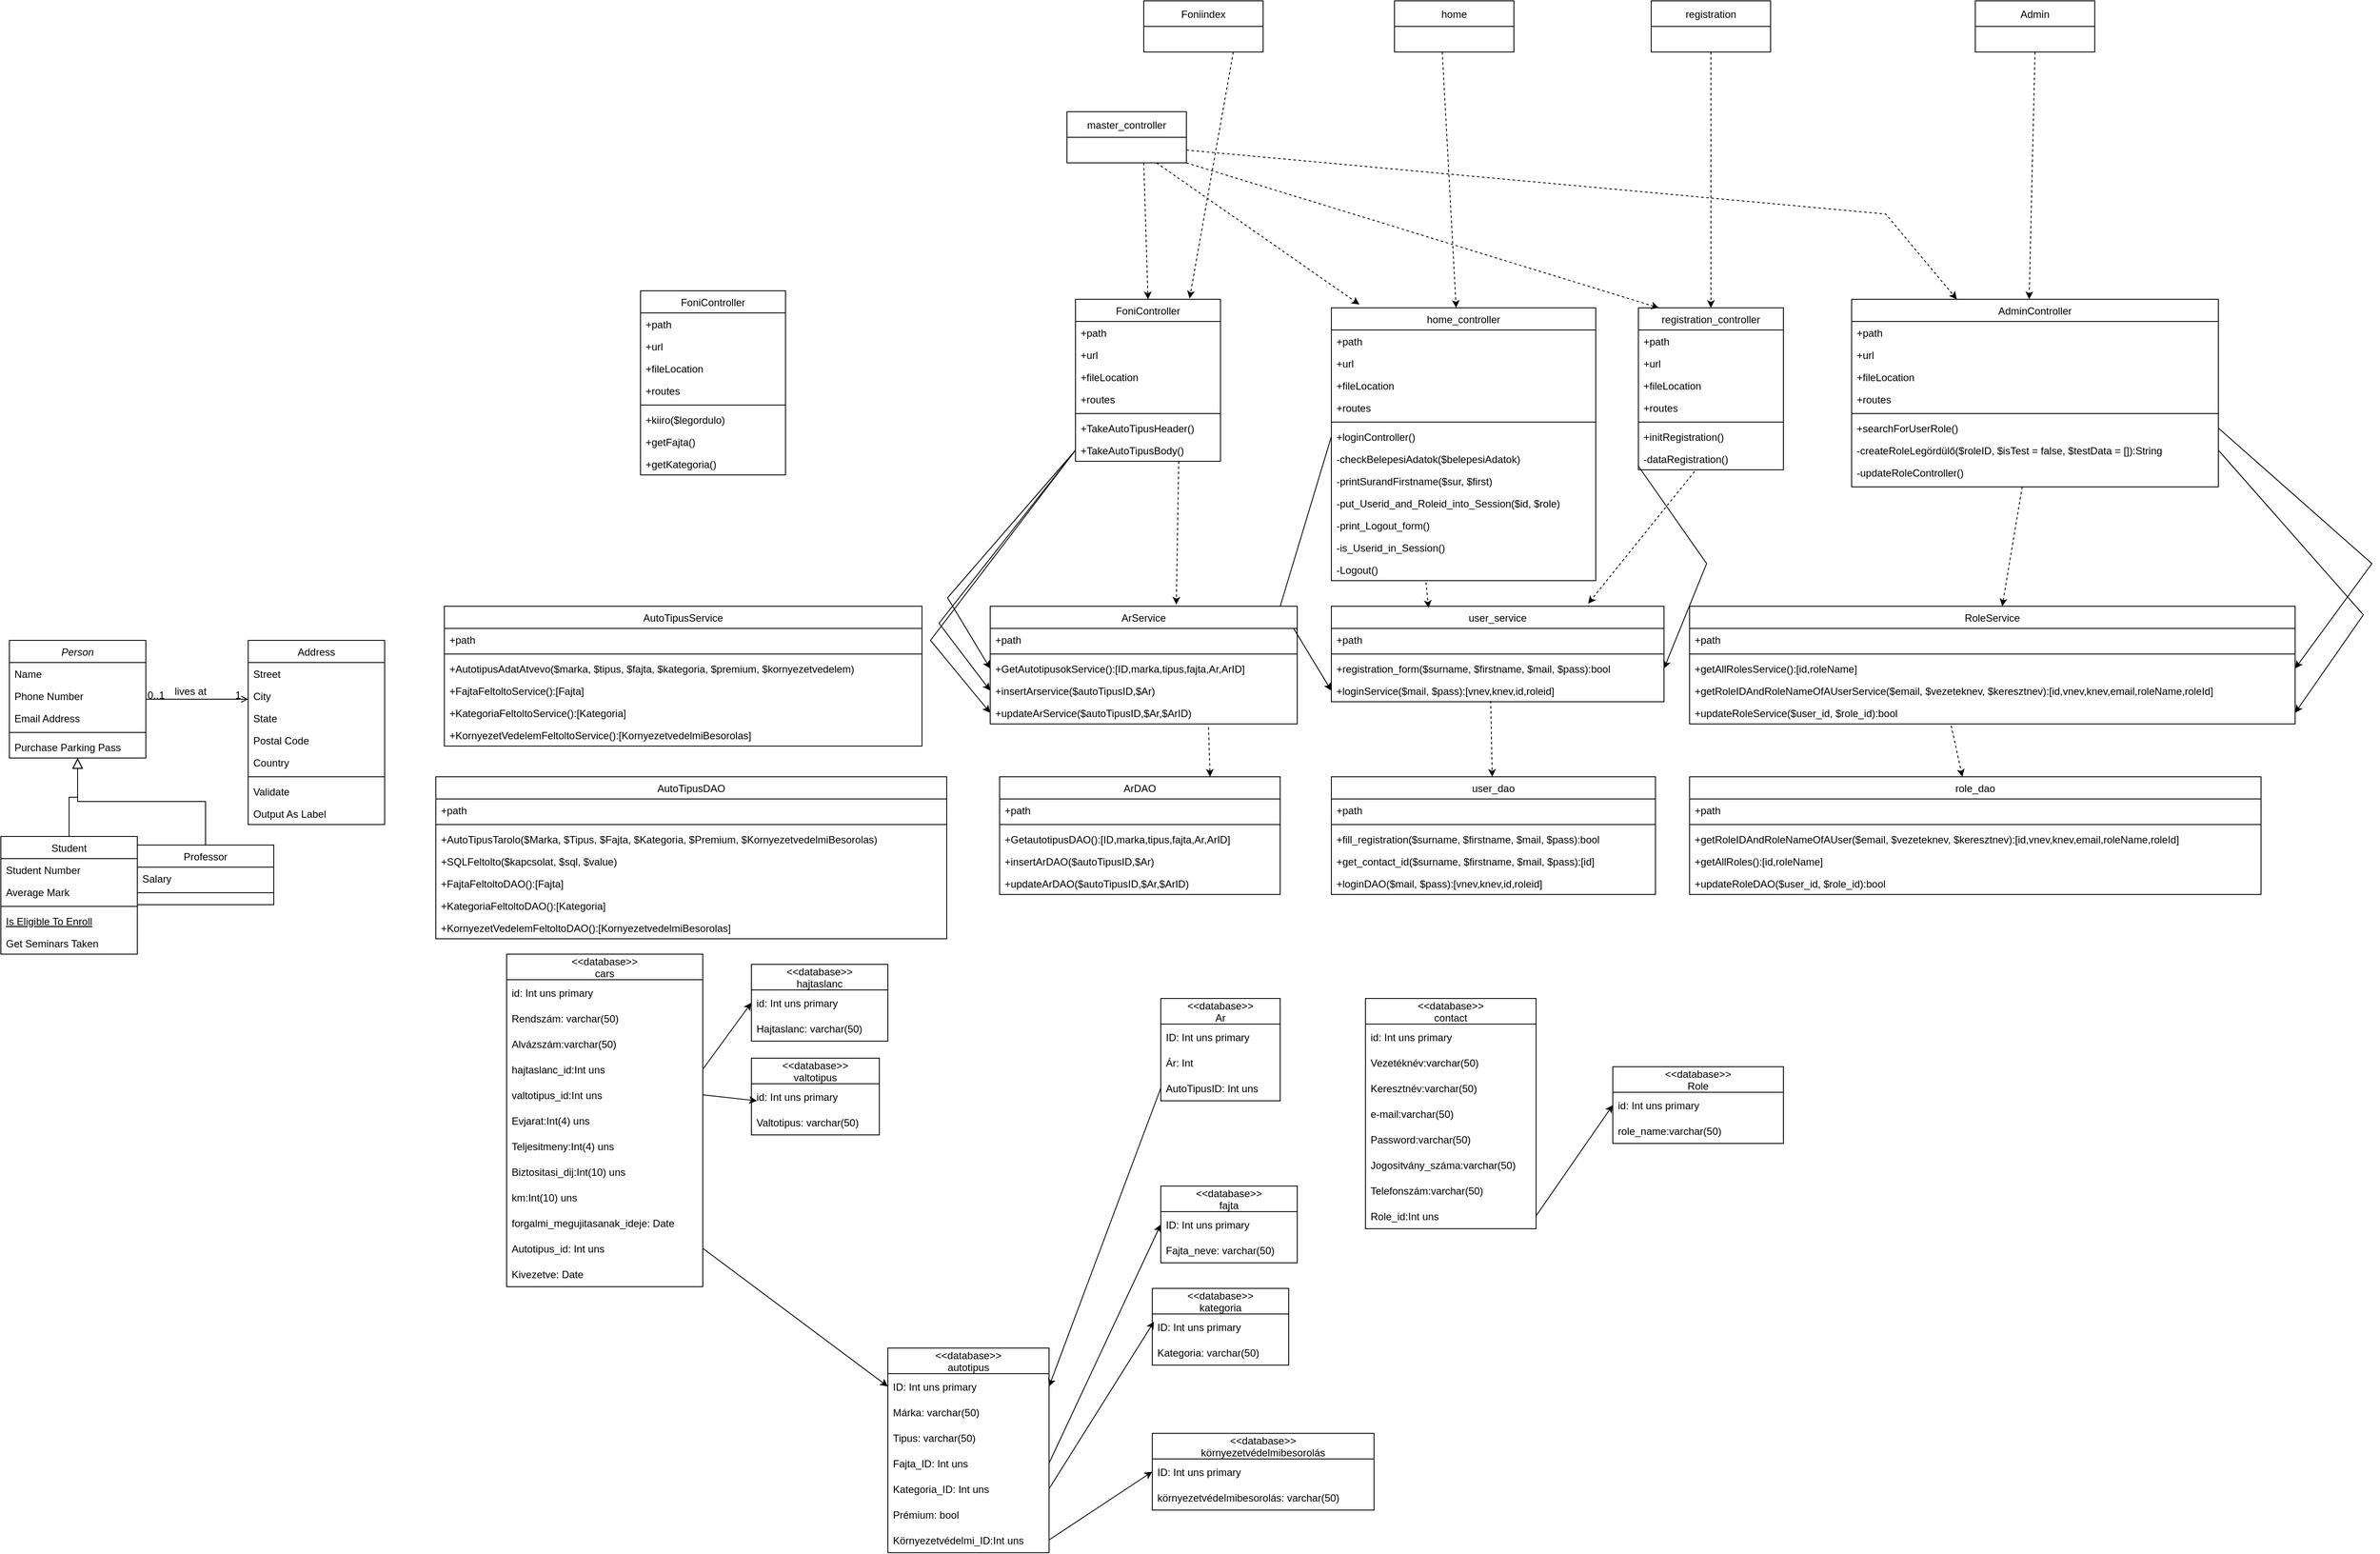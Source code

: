 <mxfile version="20.2.6" type="github">
  <diagram id="C5RBs43oDa-KdzZeNtuy" name="Page-1">
    <mxGraphModel dx="1769" dy="1725" grid="1" gridSize="10" guides="1" tooltips="1" connect="1" arrows="1" fold="1" page="1" pageScale="1" pageWidth="827" pageHeight="1169" math="0" shadow="0">
      <root>
        <mxCell id="WIyWlLk6GJQsqaUBKTNV-0" />
        <mxCell id="WIyWlLk6GJQsqaUBKTNV-1" parent="WIyWlLk6GJQsqaUBKTNV-0" />
        <mxCell id="zkfFHV4jXpPFQw0GAbJ--0" value="Person" style="swimlane;fontStyle=2;align=center;verticalAlign=top;childLayout=stackLayout;horizontal=1;startSize=26;horizontalStack=0;resizeParent=1;resizeLast=0;collapsible=1;marginBottom=0;rounded=0;shadow=0;strokeWidth=1;" parent="WIyWlLk6GJQsqaUBKTNV-1" vertex="1">
          <mxGeometry x="-110" y="130" width="160" height="138" as="geometry">
            <mxRectangle x="230" y="140" width="160" height="26" as="alternateBounds" />
          </mxGeometry>
        </mxCell>
        <mxCell id="zkfFHV4jXpPFQw0GAbJ--1" value="Name" style="text;align=left;verticalAlign=top;spacingLeft=4;spacingRight=4;overflow=hidden;rotatable=0;points=[[0,0.5],[1,0.5]];portConstraint=eastwest;" parent="zkfFHV4jXpPFQw0GAbJ--0" vertex="1">
          <mxGeometry y="26" width="160" height="26" as="geometry" />
        </mxCell>
        <mxCell id="zkfFHV4jXpPFQw0GAbJ--2" value="Phone Number" style="text;align=left;verticalAlign=top;spacingLeft=4;spacingRight=4;overflow=hidden;rotatable=0;points=[[0,0.5],[1,0.5]];portConstraint=eastwest;rounded=0;shadow=0;html=0;" parent="zkfFHV4jXpPFQw0GAbJ--0" vertex="1">
          <mxGeometry y="52" width="160" height="26" as="geometry" />
        </mxCell>
        <mxCell id="zkfFHV4jXpPFQw0GAbJ--3" value="Email Address" style="text;align=left;verticalAlign=top;spacingLeft=4;spacingRight=4;overflow=hidden;rotatable=0;points=[[0,0.5],[1,0.5]];portConstraint=eastwest;rounded=0;shadow=0;html=0;" parent="zkfFHV4jXpPFQw0GAbJ--0" vertex="1">
          <mxGeometry y="78" width="160" height="26" as="geometry" />
        </mxCell>
        <mxCell id="zkfFHV4jXpPFQw0GAbJ--4" value="" style="line;html=1;strokeWidth=1;align=left;verticalAlign=middle;spacingTop=-1;spacingLeft=3;spacingRight=3;rotatable=0;labelPosition=right;points=[];portConstraint=eastwest;" parent="zkfFHV4jXpPFQw0GAbJ--0" vertex="1">
          <mxGeometry y="104" width="160" height="8" as="geometry" />
        </mxCell>
        <mxCell id="zkfFHV4jXpPFQw0GAbJ--5" value="Purchase Parking Pass" style="text;align=left;verticalAlign=top;spacingLeft=4;spacingRight=4;overflow=hidden;rotatable=0;points=[[0,0.5],[1,0.5]];portConstraint=eastwest;" parent="zkfFHV4jXpPFQw0GAbJ--0" vertex="1">
          <mxGeometry y="112" width="160" height="26" as="geometry" />
        </mxCell>
        <mxCell id="zkfFHV4jXpPFQw0GAbJ--6" value="Student" style="swimlane;fontStyle=0;align=center;verticalAlign=top;childLayout=stackLayout;horizontal=1;startSize=26;horizontalStack=0;resizeParent=1;resizeLast=0;collapsible=1;marginBottom=0;rounded=0;shadow=0;strokeWidth=1;" parent="WIyWlLk6GJQsqaUBKTNV-1" vertex="1">
          <mxGeometry x="-120" y="360" width="160" height="138" as="geometry">
            <mxRectangle x="130" y="380" width="160" height="26" as="alternateBounds" />
          </mxGeometry>
        </mxCell>
        <mxCell id="zkfFHV4jXpPFQw0GAbJ--7" value="Student Number" style="text;align=left;verticalAlign=top;spacingLeft=4;spacingRight=4;overflow=hidden;rotatable=0;points=[[0,0.5],[1,0.5]];portConstraint=eastwest;" parent="zkfFHV4jXpPFQw0GAbJ--6" vertex="1">
          <mxGeometry y="26" width="160" height="26" as="geometry" />
        </mxCell>
        <mxCell id="zkfFHV4jXpPFQw0GAbJ--8" value="Average Mark" style="text;align=left;verticalAlign=top;spacingLeft=4;spacingRight=4;overflow=hidden;rotatable=0;points=[[0,0.5],[1,0.5]];portConstraint=eastwest;rounded=0;shadow=0;html=0;" parent="zkfFHV4jXpPFQw0GAbJ--6" vertex="1">
          <mxGeometry y="52" width="160" height="26" as="geometry" />
        </mxCell>
        <mxCell id="zkfFHV4jXpPFQw0GAbJ--9" value="" style="line;html=1;strokeWidth=1;align=left;verticalAlign=middle;spacingTop=-1;spacingLeft=3;spacingRight=3;rotatable=0;labelPosition=right;points=[];portConstraint=eastwest;" parent="zkfFHV4jXpPFQw0GAbJ--6" vertex="1">
          <mxGeometry y="78" width="160" height="8" as="geometry" />
        </mxCell>
        <mxCell id="zkfFHV4jXpPFQw0GAbJ--10" value="Is Eligible To Enroll" style="text;align=left;verticalAlign=top;spacingLeft=4;spacingRight=4;overflow=hidden;rotatable=0;points=[[0,0.5],[1,0.5]];portConstraint=eastwest;fontStyle=4" parent="zkfFHV4jXpPFQw0GAbJ--6" vertex="1">
          <mxGeometry y="86" width="160" height="26" as="geometry" />
        </mxCell>
        <mxCell id="zkfFHV4jXpPFQw0GAbJ--11" value="Get Seminars Taken" style="text;align=left;verticalAlign=top;spacingLeft=4;spacingRight=4;overflow=hidden;rotatable=0;points=[[0,0.5],[1,0.5]];portConstraint=eastwest;" parent="zkfFHV4jXpPFQw0GAbJ--6" vertex="1">
          <mxGeometry y="112" width="160" height="26" as="geometry" />
        </mxCell>
        <mxCell id="zkfFHV4jXpPFQw0GAbJ--12" value="" style="endArrow=block;endSize=10;endFill=0;shadow=0;strokeWidth=1;rounded=0;edgeStyle=elbowEdgeStyle;elbow=vertical;" parent="WIyWlLk6GJQsqaUBKTNV-1" source="zkfFHV4jXpPFQw0GAbJ--6" target="zkfFHV4jXpPFQw0GAbJ--0" edge="1">
          <mxGeometry width="160" relative="1" as="geometry">
            <mxPoint x="200" y="203" as="sourcePoint" />
            <mxPoint x="200" y="203" as="targetPoint" />
          </mxGeometry>
        </mxCell>
        <mxCell id="zkfFHV4jXpPFQw0GAbJ--13" value="Professor" style="swimlane;fontStyle=0;align=center;verticalAlign=top;childLayout=stackLayout;horizontal=1;startSize=26;horizontalStack=0;resizeParent=1;resizeLast=0;collapsible=1;marginBottom=0;rounded=0;shadow=0;strokeWidth=1;" parent="WIyWlLk6GJQsqaUBKTNV-1" vertex="1">
          <mxGeometry x="40" y="370" width="160" height="70" as="geometry">
            <mxRectangle x="340" y="380" width="170" height="26" as="alternateBounds" />
          </mxGeometry>
        </mxCell>
        <mxCell id="zkfFHV4jXpPFQw0GAbJ--14" value="Salary" style="text;align=left;verticalAlign=top;spacingLeft=4;spacingRight=4;overflow=hidden;rotatable=0;points=[[0,0.5],[1,0.5]];portConstraint=eastwest;" parent="zkfFHV4jXpPFQw0GAbJ--13" vertex="1">
          <mxGeometry y="26" width="160" height="26" as="geometry" />
        </mxCell>
        <mxCell id="zkfFHV4jXpPFQw0GAbJ--15" value="" style="line;html=1;strokeWidth=1;align=left;verticalAlign=middle;spacingTop=-1;spacingLeft=3;spacingRight=3;rotatable=0;labelPosition=right;points=[];portConstraint=eastwest;" parent="zkfFHV4jXpPFQw0GAbJ--13" vertex="1">
          <mxGeometry y="52" width="160" height="8" as="geometry" />
        </mxCell>
        <mxCell id="zkfFHV4jXpPFQw0GAbJ--16" value="" style="endArrow=block;endSize=10;endFill=0;shadow=0;strokeWidth=1;rounded=0;edgeStyle=elbowEdgeStyle;elbow=vertical;" parent="WIyWlLk6GJQsqaUBKTNV-1" source="zkfFHV4jXpPFQw0GAbJ--13" target="zkfFHV4jXpPFQw0GAbJ--0" edge="1">
          <mxGeometry width="160" relative="1" as="geometry">
            <mxPoint x="210" y="373" as="sourcePoint" />
            <mxPoint x="310" y="271" as="targetPoint" />
          </mxGeometry>
        </mxCell>
        <mxCell id="zkfFHV4jXpPFQw0GAbJ--17" value="Address" style="swimlane;fontStyle=0;align=center;verticalAlign=top;childLayout=stackLayout;horizontal=1;startSize=26;horizontalStack=0;resizeParent=1;resizeLast=0;collapsible=1;marginBottom=0;rounded=0;shadow=0;strokeWidth=1;" parent="WIyWlLk6GJQsqaUBKTNV-1" vertex="1">
          <mxGeometry x="170" y="130" width="160" height="216" as="geometry">
            <mxRectangle x="550" y="140" width="160" height="26" as="alternateBounds" />
          </mxGeometry>
        </mxCell>
        <mxCell id="zkfFHV4jXpPFQw0GAbJ--18" value="Street" style="text;align=left;verticalAlign=top;spacingLeft=4;spacingRight=4;overflow=hidden;rotatable=0;points=[[0,0.5],[1,0.5]];portConstraint=eastwest;" parent="zkfFHV4jXpPFQw0GAbJ--17" vertex="1">
          <mxGeometry y="26" width="160" height="26" as="geometry" />
        </mxCell>
        <mxCell id="zkfFHV4jXpPFQw0GAbJ--19" value="City" style="text;align=left;verticalAlign=top;spacingLeft=4;spacingRight=4;overflow=hidden;rotatable=0;points=[[0,0.5],[1,0.5]];portConstraint=eastwest;rounded=0;shadow=0;html=0;" parent="zkfFHV4jXpPFQw0GAbJ--17" vertex="1">
          <mxGeometry y="52" width="160" height="26" as="geometry" />
        </mxCell>
        <mxCell id="zkfFHV4jXpPFQw0GAbJ--20" value="State" style="text;align=left;verticalAlign=top;spacingLeft=4;spacingRight=4;overflow=hidden;rotatable=0;points=[[0,0.5],[1,0.5]];portConstraint=eastwest;rounded=0;shadow=0;html=0;" parent="zkfFHV4jXpPFQw0GAbJ--17" vertex="1">
          <mxGeometry y="78" width="160" height="26" as="geometry" />
        </mxCell>
        <mxCell id="zkfFHV4jXpPFQw0GAbJ--21" value="Postal Code" style="text;align=left;verticalAlign=top;spacingLeft=4;spacingRight=4;overflow=hidden;rotatable=0;points=[[0,0.5],[1,0.5]];portConstraint=eastwest;rounded=0;shadow=0;html=0;" parent="zkfFHV4jXpPFQw0GAbJ--17" vertex="1">
          <mxGeometry y="104" width="160" height="26" as="geometry" />
        </mxCell>
        <mxCell id="zkfFHV4jXpPFQw0GAbJ--22" value="Country" style="text;align=left;verticalAlign=top;spacingLeft=4;spacingRight=4;overflow=hidden;rotatable=0;points=[[0,0.5],[1,0.5]];portConstraint=eastwest;rounded=0;shadow=0;html=0;" parent="zkfFHV4jXpPFQw0GAbJ--17" vertex="1">
          <mxGeometry y="130" width="160" height="26" as="geometry" />
        </mxCell>
        <mxCell id="zkfFHV4jXpPFQw0GAbJ--23" value="" style="line;html=1;strokeWidth=1;align=left;verticalAlign=middle;spacingTop=-1;spacingLeft=3;spacingRight=3;rotatable=0;labelPosition=right;points=[];portConstraint=eastwest;" parent="zkfFHV4jXpPFQw0GAbJ--17" vertex="1">
          <mxGeometry y="156" width="160" height="8" as="geometry" />
        </mxCell>
        <mxCell id="zkfFHV4jXpPFQw0GAbJ--24" value="Validate" style="text;align=left;verticalAlign=top;spacingLeft=4;spacingRight=4;overflow=hidden;rotatable=0;points=[[0,0.5],[1,0.5]];portConstraint=eastwest;" parent="zkfFHV4jXpPFQw0GAbJ--17" vertex="1">
          <mxGeometry y="164" width="160" height="26" as="geometry" />
        </mxCell>
        <mxCell id="zkfFHV4jXpPFQw0GAbJ--25" value="Output As Label" style="text;align=left;verticalAlign=top;spacingLeft=4;spacingRight=4;overflow=hidden;rotatable=0;points=[[0,0.5],[1,0.5]];portConstraint=eastwest;" parent="zkfFHV4jXpPFQw0GAbJ--17" vertex="1">
          <mxGeometry y="190" width="160" height="26" as="geometry" />
        </mxCell>
        <mxCell id="zkfFHV4jXpPFQw0GAbJ--26" value="" style="endArrow=open;shadow=0;strokeWidth=1;rounded=0;endFill=1;edgeStyle=elbowEdgeStyle;elbow=vertical;" parent="WIyWlLk6GJQsqaUBKTNV-1" source="zkfFHV4jXpPFQw0GAbJ--0" target="zkfFHV4jXpPFQw0GAbJ--17" edge="1">
          <mxGeometry x="0.5" y="41" relative="1" as="geometry">
            <mxPoint x="380" y="192" as="sourcePoint" />
            <mxPoint x="540" y="192" as="targetPoint" />
            <mxPoint x="-40" y="32" as="offset" />
          </mxGeometry>
        </mxCell>
        <mxCell id="zkfFHV4jXpPFQw0GAbJ--27" value="0..1" style="resizable=0;align=left;verticalAlign=bottom;labelBackgroundColor=none;fontSize=12;" parent="zkfFHV4jXpPFQw0GAbJ--26" connectable="0" vertex="1">
          <mxGeometry x="-1" relative="1" as="geometry">
            <mxPoint y="4" as="offset" />
          </mxGeometry>
        </mxCell>
        <mxCell id="zkfFHV4jXpPFQw0GAbJ--28" value="1" style="resizable=0;align=right;verticalAlign=bottom;labelBackgroundColor=none;fontSize=12;" parent="zkfFHV4jXpPFQw0GAbJ--26" connectable="0" vertex="1">
          <mxGeometry x="1" relative="1" as="geometry">
            <mxPoint x="-7" y="4" as="offset" />
          </mxGeometry>
        </mxCell>
        <mxCell id="zkfFHV4jXpPFQw0GAbJ--29" value="lives at" style="text;html=1;resizable=0;points=[];;align=center;verticalAlign=middle;labelBackgroundColor=none;rounded=0;shadow=0;strokeWidth=1;fontSize=12;" parent="zkfFHV4jXpPFQw0GAbJ--26" vertex="1" connectable="0">
          <mxGeometry x="0.5" y="49" relative="1" as="geometry">
            <mxPoint x="-38" y="40" as="offset" />
          </mxGeometry>
        </mxCell>
        <mxCell id="dz25y3uaAjt0BuEXkS1v-12" value="&lt;&lt;database&gt;&gt; &#xa;cars" style="swimlane;fontStyle=0;childLayout=stackLayout;horizontal=1;startSize=30;horizontalStack=0;resizeParent=1;resizeParentMax=0;resizeLast=0;collapsible=1;marginBottom=0;" parent="WIyWlLk6GJQsqaUBKTNV-1" vertex="1">
          <mxGeometry x="473" y="498" width="230" height="390" as="geometry" />
        </mxCell>
        <mxCell id="dz25y3uaAjt0BuEXkS1v-13" value="id: Int uns primary" style="text;strokeColor=none;fillColor=none;align=left;verticalAlign=middle;spacingLeft=4;spacingRight=4;overflow=hidden;points=[[0,0.5],[1,0.5]];portConstraint=eastwest;rotatable=0;" parent="dz25y3uaAjt0BuEXkS1v-12" vertex="1">
          <mxGeometry y="30" width="230" height="30" as="geometry" />
        </mxCell>
        <mxCell id="dz25y3uaAjt0BuEXkS1v-14" value="Rendszám: varchar(50)" style="text;strokeColor=none;fillColor=none;align=left;verticalAlign=middle;spacingLeft=4;spacingRight=4;overflow=hidden;points=[[0,0.5],[1,0.5]];portConstraint=eastwest;rotatable=0;" parent="dz25y3uaAjt0BuEXkS1v-12" vertex="1">
          <mxGeometry y="60" width="230" height="30" as="geometry" />
        </mxCell>
        <mxCell id="dz25y3uaAjt0BuEXkS1v-15" value="Alvázszám:varchar(50)" style="text;strokeColor=none;fillColor=none;align=left;verticalAlign=middle;spacingLeft=4;spacingRight=4;overflow=hidden;points=[[0,0.5],[1,0.5]];portConstraint=eastwest;rotatable=0;" parent="dz25y3uaAjt0BuEXkS1v-12" vertex="1">
          <mxGeometry y="90" width="230" height="30" as="geometry" />
        </mxCell>
        <mxCell id="dz25y3uaAjt0BuEXkS1v-16" value="hajtaslanc_id:Int uns" style="text;strokeColor=none;fillColor=none;align=left;verticalAlign=middle;spacingLeft=4;spacingRight=4;overflow=hidden;points=[[0,0.5],[1,0.5]];portConstraint=eastwest;rotatable=0;" parent="dz25y3uaAjt0BuEXkS1v-12" vertex="1">
          <mxGeometry y="120" width="230" height="30" as="geometry" />
        </mxCell>
        <mxCell id="dz25y3uaAjt0BuEXkS1v-17" value="valtotipus_id:Int uns" style="text;strokeColor=none;fillColor=none;align=left;verticalAlign=middle;spacingLeft=4;spacingRight=4;overflow=hidden;points=[[0,0.5],[1,0.5]];portConstraint=eastwest;rotatable=0;" parent="dz25y3uaAjt0BuEXkS1v-12" vertex="1">
          <mxGeometry y="150" width="230" height="30" as="geometry" />
        </mxCell>
        <mxCell id="dz25y3uaAjt0BuEXkS1v-18" value="Evjarat:Int(4) uns" style="text;strokeColor=none;fillColor=none;align=left;verticalAlign=middle;spacingLeft=4;spacingRight=4;overflow=hidden;points=[[0,0.5],[1,0.5]];portConstraint=eastwest;rotatable=0;" parent="dz25y3uaAjt0BuEXkS1v-12" vertex="1">
          <mxGeometry y="180" width="230" height="30" as="geometry" />
        </mxCell>
        <mxCell id="dz25y3uaAjt0BuEXkS1v-19" value="Teljesitmeny:Int(4) uns" style="text;strokeColor=none;fillColor=none;align=left;verticalAlign=middle;spacingLeft=4;spacingRight=4;overflow=hidden;points=[[0,0.5],[1,0.5]];portConstraint=eastwest;rotatable=0;" parent="dz25y3uaAjt0BuEXkS1v-12" vertex="1">
          <mxGeometry y="210" width="230" height="30" as="geometry" />
        </mxCell>
        <mxCell id="dz25y3uaAjt0BuEXkS1v-20" value="Biztositasi_dij:Int(10) uns" style="text;strokeColor=none;fillColor=none;align=left;verticalAlign=middle;spacingLeft=4;spacingRight=4;overflow=hidden;points=[[0,0.5],[1,0.5]];portConstraint=eastwest;rotatable=0;" parent="dz25y3uaAjt0BuEXkS1v-12" vertex="1">
          <mxGeometry y="240" width="230" height="30" as="geometry" />
        </mxCell>
        <mxCell id="dz25y3uaAjt0BuEXkS1v-21" value="km:Int(10) uns" style="text;strokeColor=none;fillColor=none;align=left;verticalAlign=middle;spacingLeft=4;spacingRight=4;overflow=hidden;points=[[0,0.5],[1,0.5]];portConstraint=eastwest;rotatable=0;" parent="dz25y3uaAjt0BuEXkS1v-12" vertex="1">
          <mxGeometry y="270" width="230" height="30" as="geometry" />
        </mxCell>
        <mxCell id="dz25y3uaAjt0BuEXkS1v-22" value="forgalmi_megujitasanak_ideje: Date" style="text;strokeColor=none;fillColor=none;align=left;verticalAlign=middle;spacingLeft=4;spacingRight=4;overflow=hidden;points=[[0,0.5],[1,0.5]];portConstraint=eastwest;rotatable=0;" parent="dz25y3uaAjt0BuEXkS1v-12" vertex="1">
          <mxGeometry y="300" width="230" height="30" as="geometry" />
        </mxCell>
        <mxCell id="dz25y3uaAjt0BuEXkS1v-24" value="Autotipus_id: Int uns" style="text;strokeColor=none;fillColor=none;align=left;verticalAlign=middle;spacingLeft=4;spacingRight=4;overflow=hidden;points=[[0,0.5],[1,0.5]];portConstraint=eastwest;rotatable=0;" parent="dz25y3uaAjt0BuEXkS1v-12" vertex="1">
          <mxGeometry y="330" width="230" height="30" as="geometry" />
        </mxCell>
        <mxCell id="dz25y3uaAjt0BuEXkS1v-25" value="Kivezetve: Date" style="text;strokeColor=none;fillColor=none;align=left;verticalAlign=middle;spacingLeft=4;spacingRight=4;overflow=hidden;points=[[0,0.5],[1,0.5]];portConstraint=eastwest;rotatable=0;" parent="dz25y3uaAjt0BuEXkS1v-12" vertex="1">
          <mxGeometry y="360" width="230" height="30" as="geometry" />
        </mxCell>
        <mxCell id="dz25y3uaAjt0BuEXkS1v-26" value="&lt;&lt;database&gt;&gt; &#xa;hajtaslanc" style="swimlane;fontStyle=0;childLayout=stackLayout;horizontal=1;startSize=30;horizontalStack=0;resizeParent=1;resizeParentMax=0;resizeLast=0;collapsible=1;marginBottom=0;" parent="WIyWlLk6GJQsqaUBKTNV-1" vertex="1">
          <mxGeometry x="760" y="510" width="160" height="90" as="geometry" />
        </mxCell>
        <mxCell id="dz25y3uaAjt0BuEXkS1v-27" value="id: Int uns primary" style="text;strokeColor=none;fillColor=none;align=left;verticalAlign=middle;spacingLeft=4;spacingRight=4;overflow=hidden;points=[[0,0.5],[1,0.5]];portConstraint=eastwest;rotatable=0;" parent="dz25y3uaAjt0BuEXkS1v-26" vertex="1">
          <mxGeometry y="30" width="160" height="30" as="geometry" />
        </mxCell>
        <mxCell id="dz25y3uaAjt0BuEXkS1v-28" value="Hajtaslanc: varchar(50)" style="text;strokeColor=none;fillColor=none;align=left;verticalAlign=middle;spacingLeft=4;spacingRight=4;overflow=hidden;points=[[0,0.5],[1,0.5]];portConstraint=eastwest;rotatable=0;" parent="dz25y3uaAjt0BuEXkS1v-26" vertex="1">
          <mxGeometry y="60" width="160" height="30" as="geometry" />
        </mxCell>
        <mxCell id="dz25y3uaAjt0BuEXkS1v-45" value="&lt;&lt;database&gt;&gt; &#xa;valtotipus" style="swimlane;fontStyle=0;childLayout=stackLayout;horizontal=1;startSize=30;horizontalStack=0;resizeParent=1;resizeParentMax=0;resizeLast=0;collapsible=1;marginBottom=0;" parent="WIyWlLk6GJQsqaUBKTNV-1" vertex="1">
          <mxGeometry x="760" y="620" width="150" height="90" as="geometry" />
        </mxCell>
        <mxCell id="dz25y3uaAjt0BuEXkS1v-46" value="id: Int uns primary" style="text;strokeColor=none;fillColor=none;align=left;verticalAlign=middle;spacingLeft=4;spacingRight=4;overflow=hidden;points=[[0,0.5],[1,0.5]];portConstraint=eastwest;rotatable=0;" parent="dz25y3uaAjt0BuEXkS1v-45" vertex="1">
          <mxGeometry y="30" width="150" height="30" as="geometry" />
        </mxCell>
        <mxCell id="dz25y3uaAjt0BuEXkS1v-47" value="Valtotipus: varchar(50)" style="text;strokeColor=none;fillColor=none;align=left;verticalAlign=middle;spacingLeft=4;spacingRight=4;overflow=hidden;points=[[0,0.5],[1,0.5]];portConstraint=eastwest;rotatable=0;" parent="dz25y3uaAjt0BuEXkS1v-45" vertex="1">
          <mxGeometry y="60" width="150" height="30" as="geometry" />
        </mxCell>
        <mxCell id="dz25y3uaAjt0BuEXkS1v-49" value="" style="endArrow=classic;html=1;rounded=0;entryX=0.043;entryY=0.667;entryDx=0;entryDy=0;entryPerimeter=0;exitX=1;exitY=0.5;exitDx=0;exitDy=0;" parent="WIyWlLk6GJQsqaUBKTNV-1" source="dz25y3uaAjt0BuEXkS1v-17" target="dz25y3uaAjt0BuEXkS1v-46" edge="1">
          <mxGeometry relative="1" as="geometry">
            <mxPoint x="960" y="600" as="sourcePoint" />
            <mxPoint x="1060" y="600" as="targetPoint" />
          </mxGeometry>
        </mxCell>
        <mxCell id="dz25y3uaAjt0BuEXkS1v-51" value="&lt;&lt;database&gt;&gt; &#xa;autotipus" style="swimlane;fontStyle=0;childLayout=stackLayout;horizontal=1;startSize=30;horizontalStack=0;resizeParent=1;resizeParentMax=0;resizeLast=0;collapsible=1;marginBottom=0;" parent="WIyWlLk6GJQsqaUBKTNV-1" vertex="1">
          <mxGeometry x="920" y="960" width="189" height="240" as="geometry" />
        </mxCell>
        <mxCell id="dz25y3uaAjt0BuEXkS1v-52" value="ID: Int uns primary" style="text;strokeColor=none;fillColor=none;align=left;verticalAlign=middle;spacingLeft=4;spacingRight=4;overflow=hidden;points=[[0,0.5],[1,0.5]];portConstraint=eastwest;rotatable=0;" parent="dz25y3uaAjt0BuEXkS1v-51" vertex="1">
          <mxGeometry y="30" width="189" height="30" as="geometry" />
        </mxCell>
        <mxCell id="dz25y3uaAjt0BuEXkS1v-53" value="Márka: varchar(50)" style="text;strokeColor=none;fillColor=none;align=left;verticalAlign=middle;spacingLeft=4;spacingRight=4;overflow=hidden;points=[[0,0.5],[1,0.5]];portConstraint=eastwest;rotatable=0;" parent="dz25y3uaAjt0BuEXkS1v-51" vertex="1">
          <mxGeometry y="60" width="189" height="30" as="geometry" />
        </mxCell>
        <mxCell id="dz25y3uaAjt0BuEXkS1v-54" value="Tipus: varchar(50)" style="text;strokeColor=none;fillColor=none;align=left;verticalAlign=middle;spacingLeft=4;spacingRight=4;overflow=hidden;points=[[0,0.5],[1,0.5]];portConstraint=eastwest;rotatable=0;" parent="dz25y3uaAjt0BuEXkS1v-51" vertex="1">
          <mxGeometry y="90" width="189" height="30" as="geometry" />
        </mxCell>
        <mxCell id="dz25y3uaAjt0BuEXkS1v-55" value="Fajta_ID: Int uns" style="text;strokeColor=none;fillColor=none;align=left;verticalAlign=middle;spacingLeft=4;spacingRight=4;overflow=hidden;points=[[0,0.5],[1,0.5]];portConstraint=eastwest;rotatable=0;" parent="dz25y3uaAjt0BuEXkS1v-51" vertex="1">
          <mxGeometry y="120" width="189" height="30" as="geometry" />
        </mxCell>
        <mxCell id="dz25y3uaAjt0BuEXkS1v-56" value="Kategoria_ID: Int uns" style="text;strokeColor=none;fillColor=none;align=left;verticalAlign=middle;spacingLeft=4;spacingRight=4;overflow=hidden;points=[[0,0.5],[1,0.5]];portConstraint=eastwest;rotatable=0;" parent="dz25y3uaAjt0BuEXkS1v-51" vertex="1">
          <mxGeometry y="150" width="189" height="30" as="geometry" />
        </mxCell>
        <mxCell id="dz25y3uaAjt0BuEXkS1v-57" value="Prémium: bool" style="text;strokeColor=none;fillColor=none;align=left;verticalAlign=middle;spacingLeft=4;spacingRight=4;overflow=hidden;points=[[0,0.5],[1,0.5]];portConstraint=eastwest;rotatable=0;" parent="dz25y3uaAjt0BuEXkS1v-51" vertex="1">
          <mxGeometry y="180" width="189" height="30" as="geometry" />
        </mxCell>
        <mxCell id="dz25y3uaAjt0BuEXkS1v-58" value="Környezetvédelmi_ID:Int uns" style="text;strokeColor=none;fillColor=none;align=left;verticalAlign=middle;spacingLeft=4;spacingRight=4;overflow=hidden;points=[[0,0.5],[1,0.5]];portConstraint=eastwest;rotatable=0;" parent="dz25y3uaAjt0BuEXkS1v-51" vertex="1">
          <mxGeometry y="210" width="189" height="30" as="geometry" />
        </mxCell>
        <mxCell id="dz25y3uaAjt0BuEXkS1v-59" value="" style="endArrow=classic;html=1;rounded=0;exitX=1;exitY=0.5;exitDx=0;exitDy=0;entryX=0;entryY=0.5;entryDx=0;entryDy=0;" parent="WIyWlLk6GJQsqaUBKTNV-1" source="dz25y3uaAjt0BuEXkS1v-24" target="dz25y3uaAjt0BuEXkS1v-52" edge="1">
          <mxGeometry relative="1" as="geometry">
            <mxPoint x="960" y="600" as="sourcePoint" />
            <mxPoint x="1060" y="600" as="targetPoint" />
          </mxGeometry>
        </mxCell>
        <mxCell id="dz25y3uaAjt0BuEXkS1v-61" value="&lt;&lt;database&gt;&gt; &#xa;fajta" style="swimlane;fontStyle=0;childLayout=stackLayout;horizontal=1;startSize=30;horizontalStack=0;resizeParent=1;resizeParentMax=0;resizeLast=0;collapsible=1;marginBottom=0;" parent="WIyWlLk6GJQsqaUBKTNV-1" vertex="1">
          <mxGeometry x="1240" y="770" width="160" height="90" as="geometry" />
        </mxCell>
        <mxCell id="dz25y3uaAjt0BuEXkS1v-62" value="ID: Int uns primary" style="text;strokeColor=none;fillColor=none;align=left;verticalAlign=middle;spacingLeft=4;spacingRight=4;overflow=hidden;points=[[0,0.5],[1,0.5]];portConstraint=eastwest;rotatable=0;" parent="dz25y3uaAjt0BuEXkS1v-61" vertex="1">
          <mxGeometry y="30" width="160" height="30" as="geometry" />
        </mxCell>
        <mxCell id="dz25y3uaAjt0BuEXkS1v-63" value="Fajta_neve: varchar(50)" style="text;strokeColor=none;fillColor=none;align=left;verticalAlign=middle;spacingLeft=4;spacingRight=4;overflow=hidden;points=[[0,0.5],[1,0.5]];portConstraint=eastwest;rotatable=0;" parent="dz25y3uaAjt0BuEXkS1v-61" vertex="1">
          <mxGeometry y="60" width="160" height="30" as="geometry" />
        </mxCell>
        <mxCell id="dz25y3uaAjt0BuEXkS1v-69" value="" style="endArrow=classic;html=1;rounded=0;exitX=1;exitY=0.5;exitDx=0;exitDy=0;entryX=0;entryY=0.5;entryDx=0;entryDy=0;" parent="WIyWlLk6GJQsqaUBKTNV-1" source="dz25y3uaAjt0BuEXkS1v-55" target="dz25y3uaAjt0BuEXkS1v-62" edge="1">
          <mxGeometry width="50" height="50" relative="1" as="geometry">
            <mxPoint x="1420" y="800" as="sourcePoint" />
            <mxPoint x="1290" y="610" as="targetPoint" />
          </mxGeometry>
        </mxCell>
        <mxCell id="dz25y3uaAjt0BuEXkS1v-70" value="&lt;&lt;database&gt;&gt; &#xa;kategoria" style="swimlane;fontStyle=0;childLayout=stackLayout;horizontal=1;startSize=30;horizontalStack=0;resizeParent=1;resizeParentMax=0;resizeLast=0;collapsible=1;marginBottom=0;" parent="WIyWlLk6GJQsqaUBKTNV-1" vertex="1">
          <mxGeometry x="1230" y="890" width="160" height="90" as="geometry" />
        </mxCell>
        <mxCell id="dz25y3uaAjt0BuEXkS1v-71" value="ID: Int uns primary" style="text;strokeColor=none;fillColor=none;align=left;verticalAlign=middle;spacingLeft=4;spacingRight=4;overflow=hidden;points=[[0,0.5],[1,0.5]];portConstraint=eastwest;rotatable=0;" parent="dz25y3uaAjt0BuEXkS1v-70" vertex="1">
          <mxGeometry y="30" width="160" height="30" as="geometry" />
        </mxCell>
        <mxCell id="dz25y3uaAjt0BuEXkS1v-72" value="Kategoria: varchar(50)" style="text;strokeColor=none;fillColor=none;align=left;verticalAlign=middle;spacingLeft=4;spacingRight=4;overflow=hidden;points=[[0,0.5],[1,0.5]];portConstraint=eastwest;rotatable=0;" parent="dz25y3uaAjt0BuEXkS1v-70" vertex="1">
          <mxGeometry y="60" width="160" height="30" as="geometry" />
        </mxCell>
        <mxCell id="dz25y3uaAjt0BuEXkS1v-73" value="" style="endArrow=classic;html=1;rounded=0;exitX=1;exitY=0.5;exitDx=0;exitDy=0;entryX=0.013;entryY=0.3;entryDx=0;entryDy=0;entryPerimeter=0;" parent="WIyWlLk6GJQsqaUBKTNV-1" source="dz25y3uaAjt0BuEXkS1v-56" target="dz25y3uaAjt0BuEXkS1v-71" edge="1">
          <mxGeometry width="50" height="50" relative="1" as="geometry">
            <mxPoint x="1240" y="660" as="sourcePoint" />
            <mxPoint x="1290" y="610" as="targetPoint" />
          </mxGeometry>
        </mxCell>
        <mxCell id="dz25y3uaAjt0BuEXkS1v-74" value="&lt;&lt;database&gt;&gt; &#xa;Ar" style="swimlane;fontStyle=0;childLayout=stackLayout;horizontal=1;startSize=30;horizontalStack=0;resizeParent=1;resizeParentMax=0;resizeLast=0;collapsible=1;marginBottom=0;" parent="WIyWlLk6GJQsqaUBKTNV-1" vertex="1">
          <mxGeometry x="1240" y="550" width="140" height="120" as="geometry" />
        </mxCell>
        <mxCell id="dz25y3uaAjt0BuEXkS1v-75" value="ID: Int uns primary" style="text;strokeColor=none;fillColor=none;align=left;verticalAlign=middle;spacingLeft=4;spacingRight=4;overflow=hidden;points=[[0,0.5],[1,0.5]];portConstraint=eastwest;rotatable=0;" parent="dz25y3uaAjt0BuEXkS1v-74" vertex="1">
          <mxGeometry y="30" width="140" height="30" as="geometry" />
        </mxCell>
        <mxCell id="dz25y3uaAjt0BuEXkS1v-76" value="Ár: Int" style="text;strokeColor=none;fillColor=none;align=left;verticalAlign=middle;spacingLeft=4;spacingRight=4;overflow=hidden;points=[[0,0.5],[1,0.5]];portConstraint=eastwest;rotatable=0;" parent="dz25y3uaAjt0BuEXkS1v-74" vertex="1">
          <mxGeometry y="60" width="140" height="30" as="geometry" />
        </mxCell>
        <mxCell id="dz25y3uaAjt0BuEXkS1v-77" value="AutoTipusID: Int uns" style="text;strokeColor=none;fillColor=none;align=left;verticalAlign=middle;spacingLeft=4;spacingRight=4;overflow=hidden;points=[[0,0.5],[1,0.5]];portConstraint=eastwest;rotatable=0;" parent="dz25y3uaAjt0BuEXkS1v-74" vertex="1">
          <mxGeometry y="90" width="140" height="30" as="geometry" />
        </mxCell>
        <mxCell id="dz25y3uaAjt0BuEXkS1v-79" value="" style="endArrow=classic;html=1;rounded=0;exitX=0;exitY=0.5;exitDx=0;exitDy=0;entryX=1;entryY=0.5;entryDx=0;entryDy=0;" parent="WIyWlLk6GJQsqaUBKTNV-1" source="dz25y3uaAjt0BuEXkS1v-77" target="dz25y3uaAjt0BuEXkS1v-52" edge="1">
          <mxGeometry width="50" height="50" relative="1" as="geometry">
            <mxPoint x="1240" y="660" as="sourcePoint" />
            <mxPoint x="1290" y="610" as="targetPoint" />
          </mxGeometry>
        </mxCell>
        <mxCell id="dz25y3uaAjt0BuEXkS1v-80" value="&lt;&lt;database&gt;&gt; &#xa;contact" style="swimlane;fontStyle=0;childLayout=stackLayout;horizontal=1;startSize=30;horizontalStack=0;resizeParent=1;resizeParentMax=0;resizeLast=0;collapsible=1;marginBottom=0;" parent="WIyWlLk6GJQsqaUBKTNV-1" vertex="1">
          <mxGeometry x="1480" y="550" width="200" height="270" as="geometry" />
        </mxCell>
        <mxCell id="dz25y3uaAjt0BuEXkS1v-81" value="id: Int uns primary" style="text;strokeColor=none;fillColor=none;align=left;verticalAlign=middle;spacingLeft=4;spacingRight=4;overflow=hidden;points=[[0,0.5],[1,0.5]];portConstraint=eastwest;rotatable=0;" parent="dz25y3uaAjt0BuEXkS1v-80" vertex="1">
          <mxGeometry y="30" width="200" height="30" as="geometry" />
        </mxCell>
        <mxCell id="dz25y3uaAjt0BuEXkS1v-82" value="Vezetéknév:varchar(50)" style="text;strokeColor=none;fillColor=none;align=left;verticalAlign=middle;spacingLeft=4;spacingRight=4;overflow=hidden;points=[[0,0.5],[1,0.5]];portConstraint=eastwest;rotatable=0;" parent="dz25y3uaAjt0BuEXkS1v-80" vertex="1">
          <mxGeometry y="60" width="200" height="30" as="geometry" />
        </mxCell>
        <mxCell id="dz25y3uaAjt0BuEXkS1v-83" value="Keresztnév:varchar(50)" style="text;strokeColor=none;fillColor=none;align=left;verticalAlign=middle;spacingLeft=4;spacingRight=4;overflow=hidden;points=[[0,0.5],[1,0.5]];portConstraint=eastwest;rotatable=0;" parent="dz25y3uaAjt0BuEXkS1v-80" vertex="1">
          <mxGeometry y="90" width="200" height="30" as="geometry" />
        </mxCell>
        <mxCell id="dz25y3uaAjt0BuEXkS1v-84" value="e-mail:varchar(50)" style="text;strokeColor=none;fillColor=none;align=left;verticalAlign=middle;spacingLeft=4;spacingRight=4;overflow=hidden;points=[[0,0.5],[1,0.5]];portConstraint=eastwest;rotatable=0;" parent="dz25y3uaAjt0BuEXkS1v-80" vertex="1">
          <mxGeometry y="120" width="200" height="30" as="geometry" />
        </mxCell>
        <mxCell id="dz25y3uaAjt0BuEXkS1v-85" value="Password:varchar(50)" style="text;strokeColor=none;fillColor=none;align=left;verticalAlign=middle;spacingLeft=4;spacingRight=4;overflow=hidden;points=[[0,0.5],[1,0.5]];portConstraint=eastwest;rotatable=0;" parent="dz25y3uaAjt0BuEXkS1v-80" vertex="1">
          <mxGeometry y="150" width="200" height="30" as="geometry" />
        </mxCell>
        <mxCell id="dz25y3uaAjt0BuEXkS1v-86" value="Jogositvány_száma:varchar(50)" style="text;strokeColor=none;fillColor=none;align=left;verticalAlign=middle;spacingLeft=4;spacingRight=4;overflow=hidden;points=[[0,0.5],[1,0.5]];portConstraint=eastwest;rotatable=0;" parent="dz25y3uaAjt0BuEXkS1v-80" vertex="1">
          <mxGeometry y="180" width="200" height="30" as="geometry" />
        </mxCell>
        <mxCell id="dz25y3uaAjt0BuEXkS1v-87" value="Telefonszám:varchar(50)" style="text;strokeColor=none;fillColor=none;align=left;verticalAlign=middle;spacingLeft=4;spacingRight=4;overflow=hidden;points=[[0,0.5],[1,0.5]];portConstraint=eastwest;rotatable=0;" parent="dz25y3uaAjt0BuEXkS1v-80" vertex="1">
          <mxGeometry y="210" width="200" height="30" as="geometry" />
        </mxCell>
        <mxCell id="dz25y3uaAjt0BuEXkS1v-88" value="Role_id:Int uns" style="text;strokeColor=none;fillColor=none;align=left;verticalAlign=middle;spacingLeft=4;spacingRight=4;overflow=hidden;points=[[0,0.5],[1,0.5]];portConstraint=eastwest;rotatable=0;" parent="dz25y3uaAjt0BuEXkS1v-80" vertex="1">
          <mxGeometry y="240" width="200" height="30" as="geometry" />
        </mxCell>
        <mxCell id="dz25y3uaAjt0BuEXkS1v-89" value="" style="endArrow=classic;html=1;rounded=0;exitX=1;exitY=0.5;exitDx=0;exitDy=0;entryX=0;entryY=0.5;entryDx=0;entryDy=0;" parent="WIyWlLk6GJQsqaUBKTNV-1" source="dz25y3uaAjt0BuEXkS1v-16" target="dz25y3uaAjt0BuEXkS1v-27" edge="1">
          <mxGeometry width="50" height="50" relative="1" as="geometry">
            <mxPoint x="680" y="570" as="sourcePoint" />
            <mxPoint x="730" y="520" as="targetPoint" />
          </mxGeometry>
        </mxCell>
        <mxCell id="dz25y3uaAjt0BuEXkS1v-91" value="&lt;&lt;database&gt;&gt; &#xa;Role" style="swimlane;fontStyle=0;childLayout=stackLayout;horizontal=1;startSize=30;horizontalStack=0;resizeParent=1;resizeParentMax=0;resizeLast=0;collapsible=1;marginBottom=0;" parent="WIyWlLk6GJQsqaUBKTNV-1" vertex="1">
          <mxGeometry x="1770" y="630" width="200" height="90" as="geometry" />
        </mxCell>
        <mxCell id="dz25y3uaAjt0BuEXkS1v-92" value="id: Int uns primary" style="text;strokeColor=none;fillColor=none;align=left;verticalAlign=middle;spacingLeft=4;spacingRight=4;overflow=hidden;points=[[0,0.5],[1,0.5]];portConstraint=eastwest;rotatable=0;" parent="dz25y3uaAjt0BuEXkS1v-91" vertex="1">
          <mxGeometry y="30" width="200" height="30" as="geometry" />
        </mxCell>
        <mxCell id="dz25y3uaAjt0BuEXkS1v-93" value="role_name:varchar(50)" style="text;strokeColor=none;fillColor=none;align=left;verticalAlign=middle;spacingLeft=4;spacingRight=4;overflow=hidden;points=[[0,0.5],[1,0.5]];portConstraint=eastwest;rotatable=0;" parent="dz25y3uaAjt0BuEXkS1v-91" vertex="1">
          <mxGeometry y="60" width="200" height="30" as="geometry" />
        </mxCell>
        <mxCell id="dz25y3uaAjt0BuEXkS1v-100" value="" style="endArrow=classic;html=1;rounded=0;exitX=1;exitY=0.5;exitDx=0;exitDy=0;entryX=0;entryY=0.5;entryDx=0;entryDy=0;" parent="WIyWlLk6GJQsqaUBKTNV-1" source="dz25y3uaAjt0BuEXkS1v-88" target="dz25y3uaAjt0BuEXkS1v-92" edge="1">
          <mxGeometry width="50" height="50" relative="1" as="geometry">
            <mxPoint x="1680" y="720" as="sourcePoint" />
            <mxPoint x="1730" y="670" as="targetPoint" />
          </mxGeometry>
        </mxCell>
        <mxCell id="dz25y3uaAjt0BuEXkS1v-102" value="&lt;&lt;database&gt;&gt; &#xa;környezetvédelmibesorolás" style="swimlane;fontStyle=0;childLayout=stackLayout;horizontal=1;startSize=30;horizontalStack=0;resizeParent=1;resizeParentMax=0;resizeLast=0;collapsible=1;marginBottom=0;" parent="WIyWlLk6GJQsqaUBKTNV-1" vertex="1">
          <mxGeometry x="1230" y="1060" width="260" height="90" as="geometry" />
        </mxCell>
        <mxCell id="dz25y3uaAjt0BuEXkS1v-103" value="ID: Int uns primary" style="text;strokeColor=none;fillColor=none;align=left;verticalAlign=middle;spacingLeft=4;spacingRight=4;overflow=hidden;points=[[0,0.5],[1,0.5]];portConstraint=eastwest;rotatable=0;" parent="dz25y3uaAjt0BuEXkS1v-102" vertex="1">
          <mxGeometry y="30" width="260" height="30" as="geometry" />
        </mxCell>
        <mxCell id="dz25y3uaAjt0BuEXkS1v-104" value="környezetvédelmibesorolás: varchar(50)" style="text;strokeColor=none;fillColor=none;align=left;verticalAlign=middle;spacingLeft=4;spacingRight=4;overflow=hidden;points=[[0,0.5],[1,0.5]];portConstraint=eastwest;rotatable=0;" parent="dz25y3uaAjt0BuEXkS1v-102" vertex="1">
          <mxGeometry y="60" width="260" height="30" as="geometry" />
        </mxCell>
        <mxCell id="dz25y3uaAjt0BuEXkS1v-105" value="" style="endArrow=classic;html=1;rounded=0;exitX=1;exitY=0.5;exitDx=0;exitDy=0;entryX=0;entryY=0.5;entryDx=0;entryDy=0;" parent="WIyWlLk6GJQsqaUBKTNV-1" source="dz25y3uaAjt0BuEXkS1v-58" target="dz25y3uaAjt0BuEXkS1v-103" edge="1">
          <mxGeometry width="50" height="50" relative="1" as="geometry">
            <mxPoint x="1270" y="1090" as="sourcePoint" />
            <mxPoint x="1290" y="990" as="targetPoint" />
          </mxGeometry>
        </mxCell>
        <mxCell id="cDz6JJFCIIt2Pc6mQf5Q-9" value="user_dao" style="swimlane;fontStyle=0;align=center;verticalAlign=top;childLayout=stackLayout;horizontal=1;startSize=26;horizontalStack=0;resizeParent=1;resizeLast=0;collapsible=1;marginBottom=0;rounded=0;shadow=0;strokeWidth=1;" parent="WIyWlLk6GJQsqaUBKTNV-1" vertex="1">
          <mxGeometry x="1440" y="290" width="380" height="138" as="geometry">
            <mxRectangle x="130" y="380" width="160" height="26" as="alternateBounds" />
          </mxGeometry>
        </mxCell>
        <mxCell id="cDz6JJFCIIt2Pc6mQf5Q-10" value="+path" style="text;align=left;verticalAlign=top;spacingLeft=4;spacingRight=4;overflow=hidden;rotatable=0;points=[[0,0.5],[1,0.5]];portConstraint=eastwest;" parent="cDz6JJFCIIt2Pc6mQf5Q-9" vertex="1">
          <mxGeometry y="26" width="380" height="26" as="geometry" />
        </mxCell>
        <mxCell id="cDz6JJFCIIt2Pc6mQf5Q-12" value="" style="line;html=1;strokeWidth=1;align=left;verticalAlign=middle;spacingTop=-1;spacingLeft=3;spacingRight=3;rotatable=0;labelPosition=right;points=[];portConstraint=eastwest;" parent="cDz6JJFCIIt2Pc6mQf5Q-9" vertex="1">
          <mxGeometry y="52" width="380" height="8" as="geometry" />
        </mxCell>
        <mxCell id="cDz6JJFCIIt2Pc6mQf5Q-14" value="+fill_registration($surname, $firstname, $mail, $pass):bool" style="text;align=left;verticalAlign=top;spacingLeft=4;spacingRight=4;overflow=hidden;rotatable=0;points=[[0,0.5],[1,0.5]];portConstraint=eastwest;" parent="cDz6JJFCIIt2Pc6mQf5Q-9" vertex="1">
          <mxGeometry y="60" width="380" height="26" as="geometry" />
        </mxCell>
        <mxCell id="cDz6JJFCIIt2Pc6mQf5Q-16" value="+get_contact_id($surname, $firstname, $mail, $pass):[id]" style="text;align=left;verticalAlign=top;spacingLeft=4;spacingRight=4;overflow=hidden;rotatable=0;points=[[0,0.5],[1,0.5]];portConstraint=eastwest;" parent="cDz6JJFCIIt2Pc6mQf5Q-9" vertex="1">
          <mxGeometry y="86" width="380" height="26" as="geometry" />
        </mxCell>
        <mxCell id="cDz6JJFCIIt2Pc6mQf5Q-17" value="+loginDAO($mail, $pass):[vnev,knev,id,roleid]" style="text;align=left;verticalAlign=top;spacingLeft=4;spacingRight=4;overflow=hidden;rotatable=0;points=[[0,0.5],[1,0.5]];portConstraint=eastwest;" parent="cDz6JJFCIIt2Pc6mQf5Q-9" vertex="1">
          <mxGeometry y="112" width="380" height="26" as="geometry" />
        </mxCell>
        <mxCell id="cDz6JJFCIIt2Pc6mQf5Q-18" value="user_service" style="swimlane;fontStyle=0;align=center;verticalAlign=top;childLayout=stackLayout;horizontal=1;startSize=26;horizontalStack=0;resizeParent=1;resizeLast=0;collapsible=1;marginBottom=0;rounded=0;shadow=0;strokeWidth=1;" parent="WIyWlLk6GJQsqaUBKTNV-1" vertex="1">
          <mxGeometry x="1440" y="90" width="390" height="112" as="geometry">
            <mxRectangle x="130" y="380" width="160" height="26" as="alternateBounds" />
          </mxGeometry>
        </mxCell>
        <mxCell id="cDz6JJFCIIt2Pc6mQf5Q-19" value="+path" style="text;align=left;verticalAlign=top;spacingLeft=4;spacingRight=4;overflow=hidden;rotatable=0;points=[[0,0.5],[1,0.5]];portConstraint=eastwest;" parent="cDz6JJFCIIt2Pc6mQf5Q-18" vertex="1">
          <mxGeometry y="26" width="390" height="26" as="geometry" />
        </mxCell>
        <mxCell id="cDz6JJFCIIt2Pc6mQf5Q-20" value="" style="line;html=1;strokeWidth=1;align=left;verticalAlign=middle;spacingTop=-1;spacingLeft=3;spacingRight=3;rotatable=0;labelPosition=right;points=[];portConstraint=eastwest;" parent="cDz6JJFCIIt2Pc6mQf5Q-18" vertex="1">
          <mxGeometry y="52" width="390" height="8" as="geometry" />
        </mxCell>
        <mxCell id="cDz6JJFCIIt2Pc6mQf5Q-21" value="+registration_form($surname, $firstname, $mail, $pass):bool" style="text;align=left;verticalAlign=top;spacingLeft=4;spacingRight=4;overflow=hidden;rotatable=0;points=[[0,0.5],[1,0.5]];portConstraint=eastwest;" parent="cDz6JJFCIIt2Pc6mQf5Q-18" vertex="1">
          <mxGeometry y="60" width="390" height="26" as="geometry" />
        </mxCell>
        <mxCell id="cDz6JJFCIIt2Pc6mQf5Q-22" value="+loginService($mail, $pass):[vnev,knev,id,roleid]" style="text;align=left;verticalAlign=top;spacingLeft=4;spacingRight=4;overflow=hidden;rotatable=0;points=[[0,0.5],[1,0.5]];portConstraint=eastwest;" parent="cDz6JJFCIIt2Pc6mQf5Q-18" vertex="1">
          <mxGeometry y="86" width="390" height="26" as="geometry" />
        </mxCell>
        <mxCell id="cDz6JJFCIIt2Pc6mQf5Q-24" value="" style="endArrow=classic;html=1;rounded=0;exitX=0.479;exitY=0.962;exitDx=0;exitDy=0;exitPerimeter=0;dashed=1;" parent="WIyWlLk6GJQsqaUBKTNV-1" source="cDz6JJFCIIt2Pc6mQf5Q-22" target="cDz6JJFCIIt2Pc6mQf5Q-9" edge="1">
          <mxGeometry width="50" height="50" relative="1" as="geometry">
            <mxPoint x="1629.93" y="228.988" as="sourcePoint" />
            <mxPoint x="1480" y="220" as="targetPoint" />
          </mxGeometry>
        </mxCell>
        <mxCell id="cDz6JJFCIIt2Pc6mQf5Q-25" value="home_controller" style="swimlane;fontStyle=0;align=center;verticalAlign=top;childLayout=stackLayout;horizontal=1;startSize=26;horizontalStack=0;resizeParent=1;resizeLast=0;collapsible=1;marginBottom=0;rounded=0;shadow=0;strokeWidth=1;" parent="WIyWlLk6GJQsqaUBKTNV-1" vertex="1">
          <mxGeometry x="1440" y="-260" width="310" height="320" as="geometry">
            <mxRectangle x="130" y="380" width="160" height="26" as="alternateBounds" />
          </mxGeometry>
        </mxCell>
        <mxCell id="cDz6JJFCIIt2Pc6mQf5Q-36" value="+path" style="text;align=left;verticalAlign=top;spacingLeft=4;spacingRight=4;overflow=hidden;rotatable=0;points=[[0,0.5],[1,0.5]];portConstraint=eastwest;" parent="cDz6JJFCIIt2Pc6mQf5Q-25" vertex="1">
          <mxGeometry y="26" width="310" height="26" as="geometry" />
        </mxCell>
        <mxCell id="cDz6JJFCIIt2Pc6mQf5Q-37" value="+url" style="text;align=left;verticalAlign=top;spacingLeft=4;spacingRight=4;overflow=hidden;rotatable=0;points=[[0,0.5],[1,0.5]];portConstraint=eastwest;" parent="cDz6JJFCIIt2Pc6mQf5Q-25" vertex="1">
          <mxGeometry y="52" width="310" height="26" as="geometry" />
        </mxCell>
        <mxCell id="cDz6JJFCIIt2Pc6mQf5Q-38" value="+fileLocation" style="text;align=left;verticalAlign=top;spacingLeft=4;spacingRight=4;overflow=hidden;rotatable=0;points=[[0,0.5],[1,0.5]];portConstraint=eastwest;" parent="cDz6JJFCIIt2Pc6mQf5Q-25" vertex="1">
          <mxGeometry y="78" width="310" height="26" as="geometry" />
        </mxCell>
        <mxCell id="cDz6JJFCIIt2Pc6mQf5Q-26" value="+routes" style="text;align=left;verticalAlign=top;spacingLeft=4;spacingRight=4;overflow=hidden;rotatable=0;points=[[0,0.5],[1,0.5]];portConstraint=eastwest;" parent="cDz6JJFCIIt2Pc6mQf5Q-25" vertex="1">
          <mxGeometry y="104" width="310" height="26" as="geometry" />
        </mxCell>
        <mxCell id="cDz6JJFCIIt2Pc6mQf5Q-27" value="" style="line;html=1;strokeWidth=1;align=left;verticalAlign=middle;spacingTop=-1;spacingLeft=3;spacingRight=3;rotatable=0;labelPosition=right;points=[];portConstraint=eastwest;" parent="cDz6JJFCIIt2Pc6mQf5Q-25" vertex="1">
          <mxGeometry y="130" width="310" height="8" as="geometry" />
        </mxCell>
        <mxCell id="cDz6JJFCIIt2Pc6mQf5Q-28" value="+loginController()" style="text;align=left;verticalAlign=top;spacingLeft=4;spacingRight=4;overflow=hidden;rotatable=0;points=[[0,0.5],[1,0.5]];portConstraint=eastwest;" parent="cDz6JJFCIIt2Pc6mQf5Q-25" vertex="1">
          <mxGeometry y="138" width="310" height="26" as="geometry" />
        </mxCell>
        <mxCell id="cDz6JJFCIIt2Pc6mQf5Q-29" value="-checkBelepesiAdatok($belepesiAdatok)" style="text;align=left;verticalAlign=top;spacingLeft=4;spacingRight=4;overflow=hidden;rotatable=0;points=[[0,0.5],[1,0.5]];portConstraint=eastwest;" parent="cDz6JJFCIIt2Pc6mQf5Q-25" vertex="1">
          <mxGeometry y="164" width="310" height="26" as="geometry" />
        </mxCell>
        <mxCell id="cDz6JJFCIIt2Pc6mQf5Q-30" value="-printSurandFirstname($sur, $first)" style="text;align=left;verticalAlign=top;spacingLeft=4;spacingRight=4;overflow=hidden;rotatable=0;points=[[0,0.5],[1,0.5]];portConstraint=eastwest;" parent="cDz6JJFCIIt2Pc6mQf5Q-25" vertex="1">
          <mxGeometry y="190" width="310" height="26" as="geometry" />
        </mxCell>
        <mxCell id="cDz6JJFCIIt2Pc6mQf5Q-32" value="-put_Userid_and_Roleid_into_Session($id, $role)" style="text;align=left;verticalAlign=top;spacingLeft=4;spacingRight=4;overflow=hidden;rotatable=0;points=[[0,0.5],[1,0.5]];portConstraint=eastwest;" parent="cDz6JJFCIIt2Pc6mQf5Q-25" vertex="1">
          <mxGeometry y="216" width="310" height="26" as="geometry" />
        </mxCell>
        <mxCell id="cDz6JJFCIIt2Pc6mQf5Q-33" value="-print_Logout_form()" style="text;align=left;verticalAlign=top;spacingLeft=4;spacingRight=4;overflow=hidden;rotatable=0;points=[[0,0.5],[1,0.5]];portConstraint=eastwest;" parent="cDz6JJFCIIt2Pc6mQf5Q-25" vertex="1">
          <mxGeometry y="242" width="310" height="26" as="geometry" />
        </mxCell>
        <mxCell id="cDz6JJFCIIt2Pc6mQf5Q-34" value="-is_Userid_in_Session()" style="text;align=left;verticalAlign=top;spacingLeft=4;spacingRight=4;overflow=hidden;rotatable=0;points=[[0,0.5],[1,0.5]];portConstraint=eastwest;" parent="cDz6JJFCIIt2Pc6mQf5Q-25" vertex="1">
          <mxGeometry y="268" width="310" height="26" as="geometry" />
        </mxCell>
        <mxCell id="cDz6JJFCIIt2Pc6mQf5Q-35" value="-Logout()" style="text;align=left;verticalAlign=top;spacingLeft=4;spacingRight=4;overflow=hidden;rotatable=0;points=[[0,0.5],[1,0.5]];portConstraint=eastwest;" parent="cDz6JJFCIIt2Pc6mQf5Q-25" vertex="1">
          <mxGeometry y="294" width="310" height="26" as="geometry" />
        </mxCell>
        <mxCell id="cDz6JJFCIIt2Pc6mQf5Q-31" value="" style="endArrow=classic;html=1;rounded=0;exitX=0;exitY=0.5;exitDx=0;exitDy=0;entryX=0;entryY=0.5;entryDx=0;entryDy=0;" parent="WIyWlLk6GJQsqaUBKTNV-1" source="cDz6JJFCIIt2Pc6mQf5Q-28" target="cDz6JJFCIIt2Pc6mQf5Q-22" edge="1">
          <mxGeometry width="50" height="50" relative="1" as="geometry">
            <mxPoint x="1430" y="40" as="sourcePoint" />
            <mxPoint x="1390" y="180" as="targetPoint" />
            <Array as="points">
              <mxPoint x="1380" y="90" />
            </Array>
          </mxGeometry>
        </mxCell>
        <mxCell id="cDz6JJFCIIt2Pc6mQf5Q-39" value="" style="endArrow=classic;html=1;rounded=0;entryX=0.292;entryY=0.018;entryDx=0;entryDy=0;entryPerimeter=0;exitX=0.358;exitY=1.077;exitDx=0;exitDy=0;exitPerimeter=0;dashed=1;" parent="WIyWlLk6GJQsqaUBKTNV-1" source="cDz6JJFCIIt2Pc6mQf5Q-35" target="cDz6JJFCIIt2Pc6mQf5Q-18" edge="1">
          <mxGeometry width="50" height="50" relative="1" as="geometry">
            <mxPoint x="1430" y="50" as="sourcePoint" />
            <mxPoint x="1480" as="targetPoint" />
          </mxGeometry>
        </mxCell>
        <mxCell id="cDz6JJFCIIt2Pc6mQf5Q-40" value="registration_controller" style="swimlane;fontStyle=0;align=center;verticalAlign=top;childLayout=stackLayout;horizontal=1;startSize=26;horizontalStack=0;resizeParent=1;resizeLast=0;collapsible=1;marginBottom=0;rounded=0;shadow=0;strokeWidth=1;" parent="WIyWlLk6GJQsqaUBKTNV-1" vertex="1">
          <mxGeometry x="1800" y="-260" width="170" height="190" as="geometry">
            <mxRectangle x="130" y="380" width="160" height="26" as="alternateBounds" />
          </mxGeometry>
        </mxCell>
        <mxCell id="cDz6JJFCIIt2Pc6mQf5Q-41" value="+path" style="text;align=left;verticalAlign=top;spacingLeft=4;spacingRight=4;overflow=hidden;rotatable=0;points=[[0,0.5],[1,0.5]];portConstraint=eastwest;" parent="cDz6JJFCIIt2Pc6mQf5Q-40" vertex="1">
          <mxGeometry y="26" width="170" height="26" as="geometry" />
        </mxCell>
        <mxCell id="cDz6JJFCIIt2Pc6mQf5Q-42" value="+url" style="text;align=left;verticalAlign=top;spacingLeft=4;spacingRight=4;overflow=hidden;rotatable=0;points=[[0,0.5],[1,0.5]];portConstraint=eastwest;" parent="cDz6JJFCIIt2Pc6mQf5Q-40" vertex="1">
          <mxGeometry y="52" width="170" height="26" as="geometry" />
        </mxCell>
        <mxCell id="cDz6JJFCIIt2Pc6mQf5Q-43" value="+fileLocation" style="text;align=left;verticalAlign=top;spacingLeft=4;spacingRight=4;overflow=hidden;rotatable=0;points=[[0,0.5],[1,0.5]];portConstraint=eastwest;" parent="cDz6JJFCIIt2Pc6mQf5Q-40" vertex="1">
          <mxGeometry y="78" width="170" height="26" as="geometry" />
        </mxCell>
        <mxCell id="cDz6JJFCIIt2Pc6mQf5Q-44" value="+routes" style="text;align=left;verticalAlign=top;spacingLeft=4;spacingRight=4;overflow=hidden;rotatable=0;points=[[0,0.5],[1,0.5]];portConstraint=eastwest;" parent="cDz6JJFCIIt2Pc6mQf5Q-40" vertex="1">
          <mxGeometry y="104" width="170" height="26" as="geometry" />
        </mxCell>
        <mxCell id="cDz6JJFCIIt2Pc6mQf5Q-45" value="" style="line;html=1;strokeWidth=1;align=left;verticalAlign=middle;spacingTop=-1;spacingLeft=3;spacingRight=3;rotatable=0;labelPosition=right;points=[];portConstraint=eastwest;" parent="cDz6JJFCIIt2Pc6mQf5Q-40" vertex="1">
          <mxGeometry y="130" width="170" height="8" as="geometry" />
        </mxCell>
        <mxCell id="cDz6JJFCIIt2Pc6mQf5Q-46" value="+initRegistration()" style="text;align=left;verticalAlign=top;spacingLeft=4;spacingRight=4;overflow=hidden;rotatable=0;points=[[0,0.5],[1,0.5]];portConstraint=eastwest;" parent="cDz6JJFCIIt2Pc6mQf5Q-40" vertex="1">
          <mxGeometry y="138" width="170" height="26" as="geometry" />
        </mxCell>
        <mxCell id="cDz6JJFCIIt2Pc6mQf5Q-47" value="-dataRegistration()" style="text;align=left;verticalAlign=top;spacingLeft=4;spacingRight=4;overflow=hidden;rotatable=0;points=[[0,0.5],[1,0.5]];portConstraint=eastwest;" parent="cDz6JJFCIIt2Pc6mQf5Q-40" vertex="1">
          <mxGeometry y="164" width="170" height="26" as="geometry" />
        </mxCell>
        <mxCell id="cDz6JJFCIIt2Pc6mQf5Q-53" value="" style="endArrow=classic;html=1;rounded=0;entryX=1;entryY=0.5;entryDx=0;entryDy=0;exitX=-0.003;exitY=0.808;exitDx=0;exitDy=0;exitPerimeter=0;" parent="WIyWlLk6GJQsqaUBKTNV-1" source="cDz6JJFCIIt2Pc6mQf5Q-47" target="cDz6JJFCIIt2Pc6mQf5Q-21" edge="1">
          <mxGeometry width="50" height="50" relative="1" as="geometry">
            <mxPoint x="1770" y="70" as="sourcePoint" />
            <mxPoint x="1820" y="20" as="targetPoint" />
            <Array as="points">
              <mxPoint x="1880" y="40" />
            </Array>
          </mxGeometry>
        </mxCell>
        <mxCell id="cDz6JJFCIIt2Pc6mQf5Q-54" value="" style="endArrow=classic;html=1;rounded=0;exitX=0.387;exitY=1.077;exitDx=0;exitDy=0;exitPerimeter=0;entryX=0.772;entryY=-0.027;entryDx=0;entryDy=0;entryPerimeter=0;dashed=1;" parent="WIyWlLk6GJQsqaUBKTNV-1" source="cDz6JJFCIIt2Pc6mQf5Q-47" target="cDz6JJFCIIt2Pc6mQf5Q-18" edge="1">
          <mxGeometry width="50" height="50" relative="1" as="geometry">
            <mxPoint x="1770" y="-60" as="sourcePoint" />
            <mxPoint x="1820" y="-110" as="targetPoint" />
          </mxGeometry>
        </mxCell>
        <mxCell id="cDz6JJFCIIt2Pc6mQf5Q-55" value="master_controller" style="swimlane;fontStyle=0;childLayout=stackLayout;horizontal=1;startSize=30;horizontalStack=0;resizeParent=1;resizeParentMax=0;resizeLast=0;collapsible=1;marginBottom=0;" parent="WIyWlLk6GJQsqaUBKTNV-1" vertex="1">
          <mxGeometry x="1130" y="-490" width="140" height="60" as="geometry" />
        </mxCell>
        <mxCell id="cDz6JJFCIIt2Pc6mQf5Q-59" value="" style="endArrow=classic;html=1;rounded=0;dashed=1;exitX=0.75;exitY=1;exitDx=0;exitDy=0;entryX=0.106;entryY=-0.012;entryDx=0;entryDy=0;entryPerimeter=0;" parent="WIyWlLk6GJQsqaUBKTNV-1" source="cDz6JJFCIIt2Pc6mQf5Q-55" target="cDz6JJFCIIt2Pc6mQf5Q-25" edge="1">
          <mxGeometry width="50" height="50" relative="1" as="geometry">
            <mxPoint x="1310" y="-280" as="sourcePoint" />
            <mxPoint x="1360" y="-330" as="targetPoint" />
          </mxGeometry>
        </mxCell>
        <mxCell id="cDz6JJFCIIt2Pc6mQf5Q-60" value="" style="endArrow=classic;html=1;rounded=0;dashed=1;exitX=1;exitY=1;exitDx=0;exitDy=0;entryX=0.141;entryY=0;entryDx=0;entryDy=0;entryPerimeter=0;" parent="WIyWlLk6GJQsqaUBKTNV-1" source="cDz6JJFCIIt2Pc6mQf5Q-55" target="cDz6JJFCIIt2Pc6mQf5Q-40" edge="1">
          <mxGeometry width="50" height="50" relative="1" as="geometry">
            <mxPoint x="1310" y="-280" as="sourcePoint" />
            <mxPoint x="1790" y="-300" as="targetPoint" />
          </mxGeometry>
        </mxCell>
        <mxCell id="cDz6JJFCIIt2Pc6mQf5Q-61" value="home" style="swimlane;fontStyle=0;childLayout=stackLayout;horizontal=1;startSize=30;horizontalStack=0;resizeParent=1;resizeParentMax=0;resizeLast=0;collapsible=1;marginBottom=0;" parent="WIyWlLk6GJQsqaUBKTNV-1" vertex="1">
          <mxGeometry x="1514" y="-620" width="140" height="60" as="geometry" />
        </mxCell>
        <mxCell id="9xcSv4eHZRIP1WglDatP-0" value="" style="endArrow=classic;html=1;rounded=0;dashed=1;" edge="1" parent="WIyWlLk6GJQsqaUBKTNV-1" target="cDz6JJFCIIt2Pc6mQf5Q-25">
          <mxGeometry width="50" height="50" relative="1" as="geometry">
            <mxPoint x="1570" y="-560" as="sourcePoint" />
            <mxPoint x="1670" y="-500" as="targetPoint" />
          </mxGeometry>
        </mxCell>
        <mxCell id="9xcSv4eHZRIP1WglDatP-1" value="registration" style="swimlane;fontStyle=0;childLayout=stackLayout;horizontal=1;startSize=30;horizontalStack=0;resizeParent=1;resizeParentMax=0;resizeLast=0;collapsible=1;marginBottom=0;" vertex="1" parent="WIyWlLk6GJQsqaUBKTNV-1">
          <mxGeometry x="1815" y="-620" width="140" height="60" as="geometry" />
        </mxCell>
        <mxCell id="9xcSv4eHZRIP1WglDatP-2" value="" style="endArrow=classic;html=1;rounded=0;dashed=1;exitX=0.5;exitY=1;exitDx=0;exitDy=0;entryX=0.5;entryY=0;entryDx=0;entryDy=0;" edge="1" parent="WIyWlLk6GJQsqaUBKTNV-1" source="9xcSv4eHZRIP1WglDatP-1" target="cDz6JJFCIIt2Pc6mQf5Q-40">
          <mxGeometry width="50" height="50" relative="1" as="geometry">
            <mxPoint x="1620" y="-450" as="sourcePoint" />
            <mxPoint x="1670" y="-500" as="targetPoint" />
          </mxGeometry>
        </mxCell>
        <mxCell id="9xcSv4eHZRIP1WglDatP-3" value="role_dao" style="swimlane;fontStyle=0;align=center;verticalAlign=top;childLayout=stackLayout;horizontal=1;startSize=26;horizontalStack=0;resizeParent=1;resizeLast=0;collapsible=1;marginBottom=0;rounded=0;shadow=0;strokeWidth=1;" vertex="1" parent="WIyWlLk6GJQsqaUBKTNV-1">
          <mxGeometry x="1860" y="290" width="670" height="138" as="geometry">
            <mxRectangle x="130" y="380" width="160" height="26" as="alternateBounds" />
          </mxGeometry>
        </mxCell>
        <mxCell id="9xcSv4eHZRIP1WglDatP-4" value="+path" style="text;align=left;verticalAlign=top;spacingLeft=4;spacingRight=4;overflow=hidden;rotatable=0;points=[[0,0.5],[1,0.5]];portConstraint=eastwest;" vertex="1" parent="9xcSv4eHZRIP1WglDatP-3">
          <mxGeometry y="26" width="670" height="26" as="geometry" />
        </mxCell>
        <mxCell id="9xcSv4eHZRIP1WglDatP-5" value="" style="line;html=1;strokeWidth=1;align=left;verticalAlign=middle;spacingTop=-1;spacingLeft=3;spacingRight=3;rotatable=0;labelPosition=right;points=[];portConstraint=eastwest;" vertex="1" parent="9xcSv4eHZRIP1WglDatP-3">
          <mxGeometry y="52" width="670" height="8" as="geometry" />
        </mxCell>
        <mxCell id="9xcSv4eHZRIP1WglDatP-6" value="+getRoleIDAndRoleNameOfAUser($email, $vezeteknev, $keresztnev):[id,vnev,knev,email,roleName,roleId]" style="text;align=left;verticalAlign=top;spacingLeft=4;spacingRight=4;overflow=hidden;rotatable=0;points=[[0,0.5],[1,0.5]];portConstraint=eastwest;" vertex="1" parent="9xcSv4eHZRIP1WglDatP-3">
          <mxGeometry y="60" width="670" height="26" as="geometry" />
        </mxCell>
        <mxCell id="9xcSv4eHZRIP1WglDatP-7" value="+getAllRoles():[id,roleName]" style="text;align=left;verticalAlign=top;spacingLeft=4;spacingRight=4;overflow=hidden;rotatable=0;points=[[0,0.5],[1,0.5]];portConstraint=eastwest;" vertex="1" parent="9xcSv4eHZRIP1WglDatP-3">
          <mxGeometry y="86" width="670" height="26" as="geometry" />
        </mxCell>
        <mxCell id="9xcSv4eHZRIP1WglDatP-8" value="+updateRoleDAO($user_id, $role_id):bool" style="text;align=left;verticalAlign=top;spacingLeft=4;spacingRight=4;overflow=hidden;rotatable=0;points=[[0,0.5],[1,0.5]];portConstraint=eastwest;" vertex="1" parent="9xcSv4eHZRIP1WglDatP-3">
          <mxGeometry y="112" width="670" height="26" as="geometry" />
        </mxCell>
        <mxCell id="9xcSv4eHZRIP1WglDatP-9" value="RoleService" style="swimlane;fontStyle=0;align=center;verticalAlign=top;childLayout=stackLayout;horizontal=1;startSize=26;horizontalStack=0;resizeParent=1;resizeLast=0;collapsible=1;marginBottom=0;rounded=0;shadow=0;strokeWidth=1;" vertex="1" parent="WIyWlLk6GJQsqaUBKTNV-1">
          <mxGeometry x="1860" y="90" width="710" height="138" as="geometry">
            <mxRectangle x="130" y="380" width="160" height="26" as="alternateBounds" />
          </mxGeometry>
        </mxCell>
        <mxCell id="9xcSv4eHZRIP1WglDatP-10" value="+path" style="text;align=left;verticalAlign=top;spacingLeft=4;spacingRight=4;overflow=hidden;rotatable=0;points=[[0,0.5],[1,0.5]];portConstraint=eastwest;" vertex="1" parent="9xcSv4eHZRIP1WglDatP-9">
          <mxGeometry y="26" width="710" height="26" as="geometry" />
        </mxCell>
        <mxCell id="9xcSv4eHZRIP1WglDatP-11" value="" style="line;html=1;strokeWidth=1;align=left;verticalAlign=middle;spacingTop=-1;spacingLeft=3;spacingRight=3;rotatable=0;labelPosition=right;points=[];portConstraint=eastwest;" vertex="1" parent="9xcSv4eHZRIP1WglDatP-9">
          <mxGeometry y="52" width="710" height="8" as="geometry" />
        </mxCell>
        <mxCell id="9xcSv4eHZRIP1WglDatP-12" value="+getAllRolesService():[id,roleName]" style="text;align=left;verticalAlign=top;spacingLeft=4;spacingRight=4;overflow=hidden;rotatable=0;points=[[0,0.5],[1,0.5]];portConstraint=eastwest;" vertex="1" parent="9xcSv4eHZRIP1WglDatP-9">
          <mxGeometry y="60" width="710" height="26" as="geometry" />
        </mxCell>
        <mxCell id="9xcSv4eHZRIP1WglDatP-13" value="+getRoleIDAndRoleNameOfAUserService($email, $vezeteknev, $keresztnev):[id,vnev,knev,email,roleName,roleId]" style="text;align=left;verticalAlign=top;spacingLeft=4;spacingRight=4;overflow=hidden;rotatable=0;points=[[0,0.5],[1,0.5]];portConstraint=eastwest;" vertex="1" parent="9xcSv4eHZRIP1WglDatP-9">
          <mxGeometry y="86" width="710" height="26" as="geometry" />
        </mxCell>
        <mxCell id="9xcSv4eHZRIP1WglDatP-14" value="+updateRoleService($user_id, $role_id):bool" style="text;align=left;verticalAlign=top;spacingLeft=4;spacingRight=4;overflow=hidden;rotatable=0;points=[[0,0.5],[1,0.5]];portConstraint=eastwest;" vertex="1" parent="9xcSv4eHZRIP1WglDatP-9">
          <mxGeometry y="112" width="710" height="26" as="geometry" />
        </mxCell>
        <mxCell id="9xcSv4eHZRIP1WglDatP-15" value="AdminController" style="swimlane;fontStyle=0;align=center;verticalAlign=top;childLayout=stackLayout;horizontal=1;startSize=26;horizontalStack=0;resizeParent=1;resizeLast=0;collapsible=1;marginBottom=0;rounded=0;shadow=0;strokeWidth=1;" vertex="1" parent="WIyWlLk6GJQsqaUBKTNV-1">
          <mxGeometry x="2050" y="-270" width="430" height="220" as="geometry">
            <mxRectangle x="130" y="380" width="160" height="26" as="alternateBounds" />
          </mxGeometry>
        </mxCell>
        <mxCell id="9xcSv4eHZRIP1WglDatP-16" value="+path" style="text;align=left;verticalAlign=top;spacingLeft=4;spacingRight=4;overflow=hidden;rotatable=0;points=[[0,0.5],[1,0.5]];portConstraint=eastwest;" vertex="1" parent="9xcSv4eHZRIP1WglDatP-15">
          <mxGeometry y="26" width="430" height="26" as="geometry" />
        </mxCell>
        <mxCell id="9xcSv4eHZRIP1WglDatP-17" value="+url" style="text;align=left;verticalAlign=top;spacingLeft=4;spacingRight=4;overflow=hidden;rotatable=0;points=[[0,0.5],[1,0.5]];portConstraint=eastwest;" vertex="1" parent="9xcSv4eHZRIP1WglDatP-15">
          <mxGeometry y="52" width="430" height="26" as="geometry" />
        </mxCell>
        <mxCell id="9xcSv4eHZRIP1WglDatP-18" value="+fileLocation" style="text;align=left;verticalAlign=top;spacingLeft=4;spacingRight=4;overflow=hidden;rotatable=0;points=[[0,0.5],[1,0.5]];portConstraint=eastwest;" vertex="1" parent="9xcSv4eHZRIP1WglDatP-15">
          <mxGeometry y="78" width="430" height="26" as="geometry" />
        </mxCell>
        <mxCell id="9xcSv4eHZRIP1WglDatP-19" value="+routes" style="text;align=left;verticalAlign=top;spacingLeft=4;spacingRight=4;overflow=hidden;rotatable=0;points=[[0,0.5],[1,0.5]];portConstraint=eastwest;" vertex="1" parent="9xcSv4eHZRIP1WglDatP-15">
          <mxGeometry y="104" width="430" height="26" as="geometry" />
        </mxCell>
        <mxCell id="9xcSv4eHZRIP1WglDatP-20" value="" style="line;html=1;strokeWidth=1;align=left;verticalAlign=middle;spacingTop=-1;spacingLeft=3;spacingRight=3;rotatable=0;labelPosition=right;points=[];portConstraint=eastwest;" vertex="1" parent="9xcSv4eHZRIP1WglDatP-15">
          <mxGeometry y="130" width="430" height="8" as="geometry" />
        </mxCell>
        <mxCell id="9xcSv4eHZRIP1WglDatP-21" value="+searchForUserRole()" style="text;align=left;verticalAlign=top;spacingLeft=4;spacingRight=4;overflow=hidden;rotatable=0;points=[[0,0.5],[1,0.5]];portConstraint=eastwest;" vertex="1" parent="9xcSv4eHZRIP1WglDatP-15">
          <mxGeometry y="138" width="430" height="26" as="geometry" />
        </mxCell>
        <mxCell id="9xcSv4eHZRIP1WglDatP-22" value="-createRoleLegördülő($roleID, $isTest = false, $testData = []):String" style="text;align=left;verticalAlign=top;spacingLeft=4;spacingRight=4;overflow=hidden;rotatable=0;points=[[0,0.5],[1,0.5]];portConstraint=eastwest;" vertex="1" parent="9xcSv4eHZRIP1WglDatP-15">
          <mxGeometry y="164" width="430" height="26" as="geometry" />
        </mxCell>
        <mxCell id="9xcSv4eHZRIP1WglDatP-23" value="-updateRoleController()" style="text;align=left;verticalAlign=top;spacingLeft=4;spacingRight=4;overflow=hidden;rotatable=0;points=[[0,0.5],[1,0.5]];portConstraint=eastwest;" vertex="1" parent="9xcSv4eHZRIP1WglDatP-15">
          <mxGeometry y="190" width="430" height="26" as="geometry" />
        </mxCell>
        <mxCell id="9xcSv4eHZRIP1WglDatP-28" value="" style="endArrow=classic;html=1;rounded=0;exitX=1;exitY=0.5;exitDx=0;exitDy=0;entryX=1;entryY=0.5;entryDx=0;entryDy=0;" edge="1" parent="WIyWlLk6GJQsqaUBKTNV-1" source="9xcSv4eHZRIP1WglDatP-21" target="9xcSv4eHZRIP1WglDatP-12">
          <mxGeometry width="50" height="50" relative="1" as="geometry">
            <mxPoint x="2270" y="40" as="sourcePoint" />
            <mxPoint x="2760" y="10" as="targetPoint" />
            <Array as="points">
              <mxPoint x="2660" y="40" />
            </Array>
          </mxGeometry>
        </mxCell>
        <mxCell id="9xcSv4eHZRIP1WglDatP-29" value="" style="endArrow=classic;html=1;rounded=0;exitX=1;exitY=0.5;exitDx=0;exitDy=0;entryX=1;entryY=0.5;entryDx=0;entryDy=0;" edge="1" parent="WIyWlLk6GJQsqaUBKTNV-1" source="9xcSv4eHZRIP1WglDatP-22" target="9xcSv4eHZRIP1WglDatP-14">
          <mxGeometry width="50" height="50" relative="1" as="geometry">
            <mxPoint x="2270" y="40" as="sourcePoint" />
            <mxPoint x="2700" y="120" as="targetPoint" />
            <Array as="points">
              <mxPoint x="2650" y="100" />
            </Array>
          </mxGeometry>
        </mxCell>
        <mxCell id="9xcSv4eHZRIP1WglDatP-30" value="Admin" style="swimlane;fontStyle=0;childLayout=stackLayout;horizontal=1;startSize=30;horizontalStack=0;resizeParent=1;resizeParentMax=0;resizeLast=0;collapsible=1;marginBottom=0;" vertex="1" parent="WIyWlLk6GJQsqaUBKTNV-1">
          <mxGeometry x="2195" y="-620" width="140" height="60" as="geometry" />
        </mxCell>
        <mxCell id="9xcSv4eHZRIP1WglDatP-31" value="" style="endArrow=classic;html=1;rounded=0;exitX=0.432;exitY=1.077;exitDx=0;exitDy=0;exitPerimeter=0;dashed=1;" edge="1" parent="WIyWlLk6GJQsqaUBKTNV-1" source="9xcSv4eHZRIP1WglDatP-14" target="9xcSv4eHZRIP1WglDatP-3">
          <mxGeometry width="50" height="50" relative="1" as="geometry">
            <mxPoint x="2110" y="410" as="sourcePoint" />
            <mxPoint x="2160" y="360" as="targetPoint" />
          </mxGeometry>
        </mxCell>
        <mxCell id="9xcSv4eHZRIP1WglDatP-32" value="" style="endArrow=classic;html=1;rounded=0;dashed=1;" edge="1" parent="WIyWlLk6GJQsqaUBKTNV-1" target="9xcSv4eHZRIP1WglDatP-9">
          <mxGeometry width="50" height="50" relative="1" as="geometry">
            <mxPoint x="2250" y="-50" as="sourcePoint" />
            <mxPoint x="2160" y="-30" as="targetPoint" />
          </mxGeometry>
        </mxCell>
        <mxCell id="9xcSv4eHZRIP1WglDatP-33" value="" style="endArrow=classic;html=1;rounded=0;dashed=1;exitX=0.5;exitY=1;exitDx=0;exitDy=0;entryX=0.484;entryY=0;entryDx=0;entryDy=0;entryPerimeter=0;" edge="1" parent="WIyWlLk6GJQsqaUBKTNV-1" source="9xcSv4eHZRIP1WglDatP-30" target="9xcSv4eHZRIP1WglDatP-15">
          <mxGeometry width="50" height="50" relative="1" as="geometry">
            <mxPoint x="2110" y="-330" as="sourcePoint" />
            <mxPoint x="2160" y="-380" as="targetPoint" />
          </mxGeometry>
        </mxCell>
        <mxCell id="9xcSv4eHZRIP1WglDatP-34" value="" style="endArrow=classic;html=1;rounded=0;dashed=1;exitX=1;exitY=0.75;exitDx=0;exitDy=0;" edge="1" parent="WIyWlLk6GJQsqaUBKTNV-1" source="cDz6JJFCIIt2Pc6mQf5Q-55" target="9xcSv4eHZRIP1WglDatP-15">
          <mxGeometry width="50" height="50" relative="1" as="geometry">
            <mxPoint x="1730" y="-440" as="sourcePoint" />
            <mxPoint x="2160" y="-380" as="targetPoint" />
            <Array as="points">
              <mxPoint x="2090" y="-370" />
            </Array>
          </mxGeometry>
        </mxCell>
        <mxCell id="9xcSv4eHZRIP1WglDatP-35" value="ArDAO" style="swimlane;fontStyle=0;align=center;verticalAlign=top;childLayout=stackLayout;horizontal=1;startSize=26;horizontalStack=0;resizeParent=1;resizeLast=0;collapsible=1;marginBottom=0;rounded=0;shadow=0;strokeWidth=1;" vertex="1" parent="WIyWlLk6GJQsqaUBKTNV-1">
          <mxGeometry x="1051" y="290" width="329" height="138" as="geometry">
            <mxRectangle x="130" y="380" width="160" height="26" as="alternateBounds" />
          </mxGeometry>
        </mxCell>
        <mxCell id="9xcSv4eHZRIP1WglDatP-36" value="+path" style="text;align=left;verticalAlign=top;spacingLeft=4;spacingRight=4;overflow=hidden;rotatable=0;points=[[0,0.5],[1,0.5]];portConstraint=eastwest;" vertex="1" parent="9xcSv4eHZRIP1WglDatP-35">
          <mxGeometry y="26" width="329" height="26" as="geometry" />
        </mxCell>
        <mxCell id="9xcSv4eHZRIP1WglDatP-37" value="" style="line;html=1;strokeWidth=1;align=left;verticalAlign=middle;spacingTop=-1;spacingLeft=3;spacingRight=3;rotatable=0;labelPosition=right;points=[];portConstraint=eastwest;" vertex="1" parent="9xcSv4eHZRIP1WglDatP-35">
          <mxGeometry y="52" width="329" height="8" as="geometry" />
        </mxCell>
        <mxCell id="9xcSv4eHZRIP1WglDatP-38" value="+GetautotipusDAO():[ID,marka,tipus,fajta,Ar,ArID]" style="text;align=left;verticalAlign=top;spacingLeft=4;spacingRight=4;overflow=hidden;rotatable=0;points=[[0,0.5],[1,0.5]];portConstraint=eastwest;" vertex="1" parent="9xcSv4eHZRIP1WglDatP-35">
          <mxGeometry y="60" width="329" height="26" as="geometry" />
        </mxCell>
        <mxCell id="9xcSv4eHZRIP1WglDatP-39" value="+insertArDAO($autoTipusID,$Ar)" style="text;align=left;verticalAlign=top;spacingLeft=4;spacingRight=4;overflow=hidden;rotatable=0;points=[[0,0.5],[1,0.5]];portConstraint=eastwest;" vertex="1" parent="9xcSv4eHZRIP1WglDatP-35">
          <mxGeometry y="86" width="329" height="26" as="geometry" />
        </mxCell>
        <mxCell id="9xcSv4eHZRIP1WglDatP-40" value="+updateArDAO($autoTipusID,$Ar,$ArID)" style="text;align=left;verticalAlign=top;spacingLeft=4;spacingRight=4;overflow=hidden;rotatable=0;points=[[0,0.5],[1,0.5]];portConstraint=eastwest;" vertex="1" parent="9xcSv4eHZRIP1WglDatP-35">
          <mxGeometry y="112" width="329" height="26" as="geometry" />
        </mxCell>
        <mxCell id="9xcSv4eHZRIP1WglDatP-42" value="ArService" style="swimlane;fontStyle=0;align=center;verticalAlign=top;childLayout=stackLayout;horizontal=1;startSize=26;horizontalStack=0;resizeParent=1;resizeLast=0;collapsible=1;marginBottom=0;rounded=0;shadow=0;strokeWidth=1;" vertex="1" parent="WIyWlLk6GJQsqaUBKTNV-1">
          <mxGeometry x="1040" y="90" width="360" height="138" as="geometry">
            <mxRectangle x="130" y="380" width="160" height="26" as="alternateBounds" />
          </mxGeometry>
        </mxCell>
        <mxCell id="9xcSv4eHZRIP1WglDatP-43" value="+path" style="text;align=left;verticalAlign=top;spacingLeft=4;spacingRight=4;overflow=hidden;rotatable=0;points=[[0,0.5],[1,0.5]];portConstraint=eastwest;" vertex="1" parent="9xcSv4eHZRIP1WglDatP-42">
          <mxGeometry y="26" width="360" height="26" as="geometry" />
        </mxCell>
        <mxCell id="9xcSv4eHZRIP1WglDatP-44" value="" style="line;html=1;strokeWidth=1;align=left;verticalAlign=middle;spacingTop=-1;spacingLeft=3;spacingRight=3;rotatable=0;labelPosition=right;points=[];portConstraint=eastwest;" vertex="1" parent="9xcSv4eHZRIP1WglDatP-42">
          <mxGeometry y="52" width="360" height="8" as="geometry" />
        </mxCell>
        <mxCell id="9xcSv4eHZRIP1WglDatP-45" value="+GetAutotipusokService():[ID,marka,tipus,fajta,Ar,ArID]" style="text;align=left;verticalAlign=top;spacingLeft=4;spacingRight=4;overflow=hidden;rotatable=0;points=[[0,0.5],[1,0.5]];portConstraint=eastwest;" vertex="1" parent="9xcSv4eHZRIP1WglDatP-42">
          <mxGeometry y="60" width="360" height="26" as="geometry" />
        </mxCell>
        <mxCell id="9xcSv4eHZRIP1WglDatP-46" value="+insertArservice($autoTipusID,$Ar)" style="text;align=left;verticalAlign=top;spacingLeft=4;spacingRight=4;overflow=hidden;rotatable=0;points=[[0,0.5],[1,0.5]];portConstraint=eastwest;" vertex="1" parent="9xcSv4eHZRIP1WglDatP-42">
          <mxGeometry y="86" width="360" height="26" as="geometry" />
        </mxCell>
        <mxCell id="9xcSv4eHZRIP1WglDatP-47" value="+updateArService($autoTipusID,$Ar,$ArID)" style="text;align=left;verticalAlign=top;spacingLeft=4;spacingRight=4;overflow=hidden;rotatable=0;points=[[0,0.5],[1,0.5]];portConstraint=eastwest;" vertex="1" parent="9xcSv4eHZRIP1WglDatP-42">
          <mxGeometry y="112" width="360" height="26" as="geometry" />
        </mxCell>
        <mxCell id="9xcSv4eHZRIP1WglDatP-48" value="FoniController" style="swimlane;fontStyle=0;align=center;verticalAlign=top;childLayout=stackLayout;horizontal=1;startSize=26;horizontalStack=0;resizeParent=1;resizeLast=0;collapsible=1;marginBottom=0;rounded=0;shadow=0;strokeWidth=1;" vertex="1" parent="WIyWlLk6GJQsqaUBKTNV-1">
          <mxGeometry x="1140" y="-270" width="170" height="190" as="geometry">
            <mxRectangle x="130" y="380" width="160" height="26" as="alternateBounds" />
          </mxGeometry>
        </mxCell>
        <mxCell id="9xcSv4eHZRIP1WglDatP-49" value="+path" style="text;align=left;verticalAlign=top;spacingLeft=4;spacingRight=4;overflow=hidden;rotatable=0;points=[[0,0.5],[1,0.5]];portConstraint=eastwest;" vertex="1" parent="9xcSv4eHZRIP1WglDatP-48">
          <mxGeometry y="26" width="170" height="26" as="geometry" />
        </mxCell>
        <mxCell id="9xcSv4eHZRIP1WglDatP-50" value="+url" style="text;align=left;verticalAlign=top;spacingLeft=4;spacingRight=4;overflow=hidden;rotatable=0;points=[[0,0.5],[1,0.5]];portConstraint=eastwest;" vertex="1" parent="9xcSv4eHZRIP1WglDatP-48">
          <mxGeometry y="52" width="170" height="26" as="geometry" />
        </mxCell>
        <mxCell id="9xcSv4eHZRIP1WglDatP-51" value="+fileLocation" style="text;align=left;verticalAlign=top;spacingLeft=4;spacingRight=4;overflow=hidden;rotatable=0;points=[[0,0.5],[1,0.5]];portConstraint=eastwest;" vertex="1" parent="9xcSv4eHZRIP1WglDatP-48">
          <mxGeometry y="78" width="170" height="26" as="geometry" />
        </mxCell>
        <mxCell id="9xcSv4eHZRIP1WglDatP-52" value="+routes" style="text;align=left;verticalAlign=top;spacingLeft=4;spacingRight=4;overflow=hidden;rotatable=0;points=[[0,0.5],[1,0.5]];portConstraint=eastwest;" vertex="1" parent="9xcSv4eHZRIP1WglDatP-48">
          <mxGeometry y="104" width="170" height="26" as="geometry" />
        </mxCell>
        <mxCell id="9xcSv4eHZRIP1WglDatP-53" value="" style="line;html=1;strokeWidth=1;align=left;verticalAlign=middle;spacingTop=-1;spacingLeft=3;spacingRight=3;rotatable=0;labelPosition=right;points=[];portConstraint=eastwest;" vertex="1" parent="9xcSv4eHZRIP1WglDatP-48">
          <mxGeometry y="130" width="170" height="8" as="geometry" />
        </mxCell>
        <mxCell id="9xcSv4eHZRIP1WglDatP-54" value="+TakeAutoTipusHeader()" style="text;align=left;verticalAlign=top;spacingLeft=4;spacingRight=4;overflow=hidden;rotatable=0;points=[[0,0.5],[1,0.5]];portConstraint=eastwest;" vertex="1" parent="9xcSv4eHZRIP1WglDatP-48">
          <mxGeometry y="138" width="170" height="26" as="geometry" />
        </mxCell>
        <mxCell id="9xcSv4eHZRIP1WglDatP-55" value="+TakeAutoTipusBody()" style="text;align=left;verticalAlign=top;spacingLeft=4;spacingRight=4;overflow=hidden;rotatable=0;points=[[0,0.5],[1,0.5]];portConstraint=eastwest;" vertex="1" parent="9xcSv4eHZRIP1WglDatP-48">
          <mxGeometry y="164" width="170" height="26" as="geometry" />
        </mxCell>
        <mxCell id="9xcSv4eHZRIP1WglDatP-61" value="" style="endArrow=classic;html=1;rounded=0;exitX=0;exitY=0.5;exitDx=0;exitDy=0;entryX=0;entryY=0.5;entryDx=0;entryDy=0;" edge="1" parent="WIyWlLk6GJQsqaUBKTNV-1" source="9xcSv4eHZRIP1WglDatP-55" target="9xcSv4eHZRIP1WglDatP-45">
          <mxGeometry width="50" height="50" relative="1" as="geometry">
            <mxPoint x="1010" y="-70" as="sourcePoint" />
            <mxPoint x="920" y="120" as="targetPoint" />
            <Array as="points">
              <mxPoint x="990" y="80" />
            </Array>
          </mxGeometry>
        </mxCell>
        <mxCell id="9xcSv4eHZRIP1WglDatP-62" value="" style="endArrow=classic;html=1;rounded=0;exitX=0;exitY=0.5;exitDx=0;exitDy=0;entryX=0;entryY=0.5;entryDx=0;entryDy=0;" edge="1" parent="WIyWlLk6GJQsqaUBKTNV-1" source="9xcSv4eHZRIP1WglDatP-55" target="9xcSv4eHZRIP1WglDatP-46">
          <mxGeometry width="50" height="50" relative="1" as="geometry">
            <mxPoint x="950" y="-40" as="sourcePoint" />
            <mxPoint x="950" y="140" as="targetPoint" />
            <Array as="points">
              <mxPoint x="980" y="110" />
            </Array>
          </mxGeometry>
        </mxCell>
        <mxCell id="9xcSv4eHZRIP1WglDatP-63" value="" style="endArrow=classic;html=1;rounded=0;entryX=0;entryY=0.5;entryDx=0;entryDy=0;exitX=0;exitY=0.5;exitDx=0;exitDy=0;" edge="1" parent="WIyWlLk6GJQsqaUBKTNV-1" source="9xcSv4eHZRIP1WglDatP-55" target="9xcSv4eHZRIP1WglDatP-47">
          <mxGeometry width="50" height="50" relative="1" as="geometry">
            <mxPoint x="1060" y="-90" as="sourcePoint" />
            <mxPoint x="1380" y="-80" as="targetPoint" />
            <Array as="points">
              <mxPoint x="970" y="130" />
            </Array>
          </mxGeometry>
        </mxCell>
        <mxCell id="9xcSv4eHZRIP1WglDatP-64" value="" style="endArrow=classic;html=1;rounded=0;entryX=0.5;entryY=0;entryDx=0;entryDy=0;dashed=1;" edge="1" parent="WIyWlLk6GJQsqaUBKTNV-1" target="9xcSv4eHZRIP1WglDatP-48">
          <mxGeometry width="50" height="50" relative="1" as="geometry">
            <mxPoint x="1220" y="-430" as="sourcePoint" />
            <mxPoint x="1380" y="-360" as="targetPoint" />
          </mxGeometry>
        </mxCell>
        <mxCell id="9xcSv4eHZRIP1WglDatP-65" value="Foniindex" style="swimlane;fontStyle=0;childLayout=stackLayout;horizontal=1;startSize=30;horizontalStack=0;resizeParent=1;resizeParentMax=0;resizeLast=0;collapsible=1;marginBottom=0;" vertex="1" parent="WIyWlLk6GJQsqaUBKTNV-1">
          <mxGeometry x="1220" y="-620" width="140" height="60" as="geometry" />
        </mxCell>
        <mxCell id="9xcSv4eHZRIP1WglDatP-66" value="" style="endArrow=classic;html=1;rounded=0;dashed=1;exitX=0.75;exitY=1;exitDx=0;exitDy=0;entryX=0.787;entryY=-0.005;entryDx=0;entryDy=0;entryPerimeter=0;" edge="1" parent="WIyWlLk6GJQsqaUBKTNV-1" source="9xcSv4eHZRIP1WglDatP-65" target="9xcSv4eHZRIP1WglDatP-48">
          <mxGeometry width="50" height="50" relative="1" as="geometry">
            <mxPoint x="1330" y="-310" as="sourcePoint" />
            <mxPoint x="1380" y="-360" as="targetPoint" />
          </mxGeometry>
        </mxCell>
        <mxCell id="9xcSv4eHZRIP1WglDatP-67" value="" style="endArrow=classic;html=1;rounded=0;dashed=1;exitX=0.712;exitY=1;exitDx=0;exitDy=0;exitPerimeter=0;entryX=0.606;entryY=-0.014;entryDx=0;entryDy=0;entryPerimeter=0;" edge="1" parent="WIyWlLk6GJQsqaUBKTNV-1" source="9xcSv4eHZRIP1WglDatP-55" target="9xcSv4eHZRIP1WglDatP-42">
          <mxGeometry width="50" height="50" relative="1" as="geometry">
            <mxPoint x="1330" y="20" as="sourcePoint" />
            <mxPoint x="1380" y="-30" as="targetPoint" />
          </mxGeometry>
        </mxCell>
        <mxCell id="9xcSv4eHZRIP1WglDatP-68" value="" style="endArrow=classic;html=1;rounded=0;dashed=1;exitX=0.711;exitY=1.154;exitDx=0;exitDy=0;exitPerimeter=0;entryX=0.75;entryY=0;entryDx=0;entryDy=0;" edge="1" parent="WIyWlLk6GJQsqaUBKTNV-1" source="9xcSv4eHZRIP1WglDatP-47" target="9xcSv4eHZRIP1WglDatP-35">
          <mxGeometry width="50" height="50" relative="1" as="geometry">
            <mxPoint x="1330" y="440" as="sourcePoint" />
            <mxPoint x="1380" y="390" as="targetPoint" />
          </mxGeometry>
        </mxCell>
        <mxCell id="9xcSv4eHZRIP1WglDatP-69" value="AutoTipusDAO" style="swimlane;fontStyle=0;align=center;verticalAlign=top;childLayout=stackLayout;horizontal=1;startSize=26;horizontalStack=0;resizeParent=1;resizeLast=0;collapsible=1;marginBottom=0;rounded=0;shadow=0;strokeWidth=1;" vertex="1" parent="WIyWlLk6GJQsqaUBKTNV-1">
          <mxGeometry x="390" y="290" width="599" height="190" as="geometry">
            <mxRectangle x="130" y="380" width="160" height="26" as="alternateBounds" />
          </mxGeometry>
        </mxCell>
        <mxCell id="9xcSv4eHZRIP1WglDatP-70" value="+path" style="text;align=left;verticalAlign=top;spacingLeft=4;spacingRight=4;overflow=hidden;rotatable=0;points=[[0,0.5],[1,0.5]];portConstraint=eastwest;" vertex="1" parent="9xcSv4eHZRIP1WglDatP-69">
          <mxGeometry y="26" width="599" height="26" as="geometry" />
        </mxCell>
        <mxCell id="9xcSv4eHZRIP1WglDatP-71" value="" style="line;html=1;strokeWidth=1;align=left;verticalAlign=middle;spacingTop=-1;spacingLeft=3;spacingRight=3;rotatable=0;labelPosition=right;points=[];portConstraint=eastwest;" vertex="1" parent="9xcSv4eHZRIP1WglDatP-69">
          <mxGeometry y="52" width="599" height="8" as="geometry" />
        </mxCell>
        <mxCell id="9xcSv4eHZRIP1WglDatP-72" value="+AutoTipusTarolo($Marka, $Tipus, $Fajta, $Kategoria, $Premium, $KornyezetvedelmiBesorolas)" style="text;align=left;verticalAlign=top;spacingLeft=4;spacingRight=4;overflow=hidden;rotatable=0;points=[[0,0.5],[1,0.5]];portConstraint=eastwest;" vertex="1" parent="9xcSv4eHZRIP1WglDatP-69">
          <mxGeometry y="60" width="599" height="26" as="geometry" />
        </mxCell>
        <mxCell id="9xcSv4eHZRIP1WglDatP-73" value="+SQLFeltolto($kapcsolat, $sql, $value)" style="text;align=left;verticalAlign=top;spacingLeft=4;spacingRight=4;overflow=hidden;rotatable=0;points=[[0,0.5],[1,0.5]];portConstraint=eastwest;" vertex="1" parent="9xcSv4eHZRIP1WglDatP-69">
          <mxGeometry y="86" width="599" height="26" as="geometry" />
        </mxCell>
        <mxCell id="9xcSv4eHZRIP1WglDatP-74" value="+FajtaFeltoltoDAO():[Fajta]" style="text;align=left;verticalAlign=top;spacingLeft=4;spacingRight=4;overflow=hidden;rotatable=0;points=[[0,0.5],[1,0.5]];portConstraint=eastwest;" vertex="1" parent="9xcSv4eHZRIP1WglDatP-69">
          <mxGeometry y="112" width="599" height="26" as="geometry" />
        </mxCell>
        <mxCell id="9xcSv4eHZRIP1WglDatP-75" value="+KategoriaFeltoltoDAO():[Kategoria]" style="text;align=left;verticalAlign=top;spacingLeft=4;spacingRight=4;overflow=hidden;rotatable=0;points=[[0,0.5],[1,0.5]];portConstraint=eastwest;" vertex="1" parent="9xcSv4eHZRIP1WglDatP-69">
          <mxGeometry y="138" width="599" height="26" as="geometry" />
        </mxCell>
        <mxCell id="9xcSv4eHZRIP1WglDatP-76" value="+KornyezetVedelemFeltoltoDAO():[KornyezetvedelmiBesorolas]" style="text;align=left;verticalAlign=top;spacingLeft=4;spacingRight=4;overflow=hidden;rotatable=0;points=[[0,0.5],[1,0.5]];portConstraint=eastwest;" vertex="1" parent="9xcSv4eHZRIP1WglDatP-69">
          <mxGeometry y="164" width="599" height="26" as="geometry" />
        </mxCell>
        <mxCell id="9xcSv4eHZRIP1WglDatP-77" value="AutoTipusService" style="swimlane;fontStyle=0;align=center;verticalAlign=top;childLayout=stackLayout;horizontal=1;startSize=26;horizontalStack=0;resizeParent=1;resizeLast=0;collapsible=1;marginBottom=0;rounded=0;shadow=0;strokeWidth=1;" vertex="1" parent="WIyWlLk6GJQsqaUBKTNV-1">
          <mxGeometry x="400" y="90" width="560" height="164" as="geometry">
            <mxRectangle x="130" y="380" width="160" height="26" as="alternateBounds" />
          </mxGeometry>
        </mxCell>
        <mxCell id="9xcSv4eHZRIP1WglDatP-78" value="+path" style="text;align=left;verticalAlign=top;spacingLeft=4;spacingRight=4;overflow=hidden;rotatable=0;points=[[0,0.5],[1,0.5]];portConstraint=eastwest;" vertex="1" parent="9xcSv4eHZRIP1WglDatP-77">
          <mxGeometry y="26" width="560" height="26" as="geometry" />
        </mxCell>
        <mxCell id="9xcSv4eHZRIP1WglDatP-79" value="" style="line;html=1;strokeWidth=1;align=left;verticalAlign=middle;spacingTop=-1;spacingLeft=3;spacingRight=3;rotatable=0;labelPosition=right;points=[];portConstraint=eastwest;" vertex="1" parent="9xcSv4eHZRIP1WglDatP-77">
          <mxGeometry y="52" width="560" height="8" as="geometry" />
        </mxCell>
        <mxCell id="9xcSv4eHZRIP1WglDatP-80" value="+AutotipusAdatAtvevo($marka, $tipus, $fajta, $kategoria, $premium, $kornyezetvedelem)" style="text;align=left;verticalAlign=top;spacingLeft=4;spacingRight=4;overflow=hidden;rotatable=0;points=[[0,0.5],[1,0.5]];portConstraint=eastwest;" vertex="1" parent="9xcSv4eHZRIP1WglDatP-77">
          <mxGeometry y="60" width="560" height="26" as="geometry" />
        </mxCell>
        <mxCell id="9xcSv4eHZRIP1WglDatP-81" value="+FajtaFeltoltoService():[Fajta]" style="text;align=left;verticalAlign=top;spacingLeft=4;spacingRight=4;overflow=hidden;rotatable=0;points=[[0,0.5],[1,0.5]];portConstraint=eastwest;" vertex="1" parent="9xcSv4eHZRIP1WglDatP-77">
          <mxGeometry y="86" width="560" height="26" as="geometry" />
        </mxCell>
        <mxCell id="9xcSv4eHZRIP1WglDatP-82" value="+KategoriaFeltoltoService():[Kategoria]" style="text;align=left;verticalAlign=top;spacingLeft=4;spacingRight=4;overflow=hidden;rotatable=0;points=[[0,0.5],[1,0.5]];portConstraint=eastwest;" vertex="1" parent="9xcSv4eHZRIP1WglDatP-77">
          <mxGeometry y="112" width="560" height="26" as="geometry" />
        </mxCell>
        <mxCell id="9xcSv4eHZRIP1WglDatP-83" value="+KornyezetVedelemFeltoltoService():[KornyezetvedelmiBesorolas]" style="text;align=left;verticalAlign=top;spacingLeft=4;spacingRight=4;overflow=hidden;rotatable=0;points=[[0,0.5],[1,0.5]];portConstraint=eastwest;" vertex="1" parent="9xcSv4eHZRIP1WglDatP-77">
          <mxGeometry y="138" width="560" height="26" as="geometry" />
        </mxCell>
        <mxCell id="9xcSv4eHZRIP1WglDatP-84" value="FoniController" style="swimlane;fontStyle=0;align=center;verticalAlign=top;childLayout=stackLayout;horizontal=1;startSize=26;horizontalStack=0;resizeParent=1;resizeLast=0;collapsible=1;marginBottom=0;rounded=0;shadow=0;strokeWidth=1;" vertex="1" parent="WIyWlLk6GJQsqaUBKTNV-1">
          <mxGeometry x="630" y="-280" width="170" height="216" as="geometry">
            <mxRectangle x="130" y="380" width="160" height="26" as="alternateBounds" />
          </mxGeometry>
        </mxCell>
        <mxCell id="9xcSv4eHZRIP1WglDatP-85" value="+path" style="text;align=left;verticalAlign=top;spacingLeft=4;spacingRight=4;overflow=hidden;rotatable=0;points=[[0,0.5],[1,0.5]];portConstraint=eastwest;" vertex="1" parent="9xcSv4eHZRIP1WglDatP-84">
          <mxGeometry y="26" width="170" height="26" as="geometry" />
        </mxCell>
        <mxCell id="9xcSv4eHZRIP1WglDatP-86" value="+url" style="text;align=left;verticalAlign=top;spacingLeft=4;spacingRight=4;overflow=hidden;rotatable=0;points=[[0,0.5],[1,0.5]];portConstraint=eastwest;" vertex="1" parent="9xcSv4eHZRIP1WglDatP-84">
          <mxGeometry y="52" width="170" height="26" as="geometry" />
        </mxCell>
        <mxCell id="9xcSv4eHZRIP1WglDatP-87" value="+fileLocation" style="text;align=left;verticalAlign=top;spacingLeft=4;spacingRight=4;overflow=hidden;rotatable=0;points=[[0,0.5],[1,0.5]];portConstraint=eastwest;" vertex="1" parent="9xcSv4eHZRIP1WglDatP-84">
          <mxGeometry y="78" width="170" height="26" as="geometry" />
        </mxCell>
        <mxCell id="9xcSv4eHZRIP1WglDatP-88" value="+routes" style="text;align=left;verticalAlign=top;spacingLeft=4;spacingRight=4;overflow=hidden;rotatable=0;points=[[0,0.5],[1,0.5]];portConstraint=eastwest;" vertex="1" parent="9xcSv4eHZRIP1WglDatP-84">
          <mxGeometry y="104" width="170" height="26" as="geometry" />
        </mxCell>
        <mxCell id="9xcSv4eHZRIP1WglDatP-89" value="" style="line;html=1;strokeWidth=1;align=left;verticalAlign=middle;spacingTop=-1;spacingLeft=3;spacingRight=3;rotatable=0;labelPosition=right;points=[];portConstraint=eastwest;" vertex="1" parent="9xcSv4eHZRIP1WglDatP-84">
          <mxGeometry y="130" width="170" height="8" as="geometry" />
        </mxCell>
        <mxCell id="9xcSv4eHZRIP1WglDatP-90" value="+kiiro($legordulo)" style="text;align=left;verticalAlign=top;spacingLeft=4;spacingRight=4;overflow=hidden;rotatable=0;points=[[0,0.5],[1,0.5]];portConstraint=eastwest;" vertex="1" parent="9xcSv4eHZRIP1WglDatP-84">
          <mxGeometry y="138" width="170" height="26" as="geometry" />
        </mxCell>
        <mxCell id="9xcSv4eHZRIP1WglDatP-91" value="+getFajta()" style="text;align=left;verticalAlign=top;spacingLeft=4;spacingRight=4;overflow=hidden;rotatable=0;points=[[0,0.5],[1,0.5]];portConstraint=eastwest;" vertex="1" parent="9xcSv4eHZRIP1WglDatP-84">
          <mxGeometry y="164" width="170" height="26" as="geometry" />
        </mxCell>
        <mxCell id="9xcSv4eHZRIP1WglDatP-92" value="+getKategoria()" style="text;align=left;verticalAlign=top;spacingLeft=4;spacingRight=4;overflow=hidden;rotatable=0;points=[[0,0.5],[1,0.5]];portConstraint=eastwest;" vertex="1" parent="9xcSv4eHZRIP1WglDatP-84">
          <mxGeometry y="190" width="170" height="26" as="geometry" />
        </mxCell>
      </root>
    </mxGraphModel>
  </diagram>
</mxfile>
